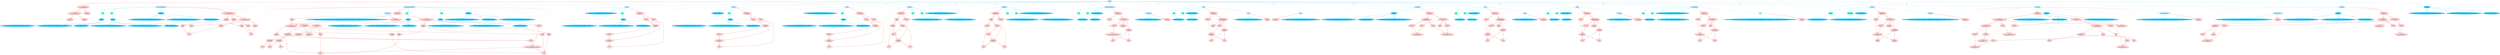 digraph g{node_18190 [shape="ellipse", style="filled", color="#ffd1d1", fontname="Times", label="Custom
a" ]
node_18195 [shape="ellipse", style="filled", color="#ffd1d1", fontname="Times", label="Custom
$.mouse" ]
node_18199 [shape="ellipse", style="filled", color="#ffd1d1", fontname="Times", label="Custom
b" ]
node_18204 [shape="ellipse", style="filled", color="#ffd1d1", fontname="Times", label="Custom
$.mouse" ]
node_18208 [shape="ellipse", style="filled", color="#ffd1d1", fontname="Times", label="Custom
both$and$" ]
node_18213 [shape="ellipse", style="filled", color="#ffd1d1", fontname="Times", label="Custom
$.layout" ]
node_18217 [shape="ellipse", style="filled", color="#ffd1d1", fontname="Times", label="Custom
$.layout" ]
node_18221 [shape="ellipse", style="filled", color="#ffd1d1", fontname="Times", label="Custom
both2$and$" ]
node_18226 [shape="ellipse", style="filled", color="#ffd1d1", fontname="Times", label="Custom
$.graphics" ]
node_18230 [shape="ellipse", style="filled", color="#ffd1d1", fontname="Times", label="Custom
$.graphics" ]
node_18234 [shape="ellipse", style="filled", color="#ffd1d1", fontname="Times", label="Custom
graphicscontaining$and$" ]
node_18239 [shape="ellipse", style="filled", color="#ffd1d1", fontname="Times", label="Composition
{mouse:$layout:$graphics:$}" ]
node_18245 [shape="ellipse", style="filled", color="#ffd1d1", fontname="Times", label="Function
functioncolumnElement" ]
node_18248 [shape="ellipse", style="filled", color="#ffd1d1", fontname="Times", label="Custom
a" ]
node_18256 [shape="ellipse", style="filled", color="#ffd1d1", fontname="Times", label="Custom
$.mouse" ]
node_18260 [shape="ellipse", style="filled", color="#ffd1d1", fontname="Times", label="Custom
b" ]
node_18268 [shape="ellipse", style="filled", color="#ffd1d1", fontname="Times", label="Custom
$.mouse" ]
node_18272 [shape="ellipse", style="filled", color="#ffd1d1", fontname="Times", label="Custom
both$and$" ]
node_18277 [shape="ellipse", style="filled", color="#ffd1d1", fontname="Times", label="Custom
thelayoutofsplitcolumncontaining$and$" ]
node_18284 [shape="ellipse", style="filled", color="#ffd1d1", fontname="Times", label="CoReference
$?" ]
node_18288 [shape="ellipse", style="filled", color="#ffd1d1", fontname="Times", label="Custom
$.graphics" ]
node_18292 [shape="ellipse", style="filled", color="#ffd1d1", fontname="Times", label="Custom
$.graphics" ]
node_18296 [shape="ellipse", style="filled", color="#ffd1d1", fontname="Times", label="Custom
graphicscontaining$and$" ]
node_18301 [shape="ellipse", style="filled", color="#ffd1d1", fontname="Times", label="Composition
{mouse:$layout:$graphics:$}" ]
node_18307 [shape="ellipse", style="filled", color="#ffd1d1", fontname="Times", label="Custom
columnElement" ]
node_18311 [shape="ellipse", style="filled", color="#ffd1d1", fontname="Times", label="Number
0" ]
node_18314 [shape="ellipse", style="filled", color="#ffd1d1", fontname="Times", label="Number
0.5" ]
node_18318 [shape="ellipse", style="filled", color="#ffd1d1", fontname="Times", label="Composition
{start:$end:$}" ]
node_18323 [shape="ellipse", style="filled", color="#ffd1d1", fontname="Times", label="Reference
$!" ]
node_18328 [shape="ellipse", style="filled", color="#ffd1d1", fontname="Times", label="Composition
{interval:$rect:$}" ]
node_18333 [shape="ellipse", style="filled", color="#ffd1d1", fontname="Times", label="Custom
$.layout" ]
node_18337 [shape="ellipse", style="filled", color="#ffd1d1", fontname="Times", label="FunctionApplication
$$=$" ]
node_18343 [shape="ellipse", style="filled", color="#ffd1d1", fontname="Times", label="Number
1" ]
node_18346 [shape="ellipse", style="filled", color="#ffd1d1", fontname="Times", label="Composition
{start:$end:$}" ]
node_18351 [shape="ellipse", style="filled", color="#ffd1d1", fontname="Times", label="Composition
{interval:$rect:$}" ]
node_18356 [shape="ellipse", style="filled", color="#ffd1d1", fontname="Times", label="Custom
$.layout" ]
node_18360 [shape="ellipse", style="filled", color="#ffd1d1", fontname="Times", label="FunctionApplication
$$=$" ]
node_18366 [shape="ellipse", style="filled", color="#ffd1d1", fontname="Times", label="Custom
all$$" ]
node_18371 [shape="ellipse", style="filled", color="#ffd1d1", fontname="Times", label="Behaviour
$withbehaviour$" ]
node_18376 [shape="ellipse", style="filled", color="#ffd1d1", fontname="Times", label="Custom
x" ]
node_18381 [shape="ellipse", style="filled", color="#ffd1d1", fontname="Times", label="Custom
resultof$.mouse" ]
node_18386 [shape="ellipse", style="filled", color="#ffd1d1", fontname="Times", label="Reference
$!" ]
node_18390 [shape="ellipse", style="filled", color="#ffd1d1", fontname="Times", label="CoReference
$?" ]
node_18394 [shape="ellipse", style="filled", color="#ffd1d1", fontname="Times", label="Composition
{mouse:$}" ]
node_18398 [shape="ellipse", style="filled", color="#ffd1d1", fontname="Times", label="Affectation
$=$" ]
node_18403 [shape="ellipse", style="filled", color="#ffd1d1", fontname="Times", label="Behaviour
$withbehaviour$" ]
node_18408 [shape="ellipse", style="filled", color="#ffd1d1", fontname="Times", label="Custom
x" ]
node_18413 [shape="ellipse", style="filled", color="#ffd1d1", fontname="Times", label="Custom
resultof$.graphics" ]
node_18418 [shape="ellipse", style="filled", color="#ffd1d1", fontname="Times", label="Reference
$!" ]
node_18422 [shape="ellipse", style="filled", color="#ffd1d1", fontname="Times", label="CoReference
$?" ]
node_18426 [shape="ellipse", style="filled", color="#ffd1d1", fontname="Times", label="Composition
{graphics:$}" ]
node_18430 [shape="ellipse", style="filled", color="#ffd1d1", fontname="Times", label="Affectation
$=$" ]
node_18435 [shape="ellipse", style="filled", color="#ffd1d1", fontname="Times", label="Behaviour
$withbehaviour$" ]
node_18440 [shape="ellipse", style="filled", color="#ffd1d1", fontname="Times", label="Custom
x" ]
node_18445 [shape="ellipse", style="filled", color="#ffd1d1", fontname="Times", label="Custom
resultof$.layout" ]
node_18450 [shape="ellipse", style="filled", color="#ffd1d1", fontname="Times", label="Reference
$!" ]
node_18454 [shape="ellipse", style="filled", color="#ffd1d1", fontname="Times", label="CoReference
$?" ]
node_18458 [shape="ellipse", style="filled", color="#ffd1d1", fontname="Times", label="Composition
{layout:$}" ]
node_18462 [shape="ellipse", style="filled", color="#ffd1d1", fontname="Times", label="Affectation
$=$" ]
node_18467 [shape="ellipse", style="filled", color="#ffd1d1", fontname="Times", label="Behaviour
$withbehaviour$" ]
node_18472 [shape="ellipse", style="filled", color="#ffd1d1", fontname="Times", label="Custom
a" ]
node_18478 [shape="ellipse", style="filled", color="#ffd1d1", fontname="Times", label="Custom
b" ]
node_18484 [shape="ellipse", style="filled", color="#ffd1d1", fontname="Times", label="Identifier
#both$and$" ]
node_18491 [shape="ellipse", style="filled", color="#ffd1d1", fontname="Times", label="CoReference
$?" ]
node_18495 [shape="ellipse", style="filled", color="#ffd1d1", fontname="Times", label="Reference
$!" ]
node_18500 [shape="ellipse", style="filled", color="#ffd1d1", fontname="Times", label="Affectation
$=$" ]
node_18505 [shape="ellipse", style="filled", color="#ffd1d1", fontname="Times", label="Affectation
$=$" ]
node_18510 [shape="ellipse", style="filled", color="#ffd1d1", fontname="Times", label="Custom
all$$" ]
node_18515 [shape="ellipse", style="filled", color="#ffd1d1", fontname="Times", label="Behaviour
$withbehaviour$" ]
node_18520 [shape="ellipse", style="filled", color="#ffd1d1", fontname="Times", label="Custom
a" ]
node_18526 [shape="ellipse", style="filled", color="#ffd1d1", fontname="Times", label="Custom
b" ]
node_18532 [shape="ellipse", style="filled", color="#ffd1d1", fontname="Times", label="Identifier
#both2$and$" ]
node_18539 [shape="ellipse", style="filled", color="#ffd1d1", fontname="Times", label="CoReference
$?" ]
node_18543 [shape="ellipse", style="filled", color="#ffd1d1", fontname="Times", label="Reference
$!" ]
node_18548 [shape="ellipse", style="filled", color="#ffd1d1", fontname="Times", label="Affectation
$=$" ]
node_18553 [shape="ellipse", style="filled", color="#ffd1d1", fontname="Times", label="Affectation
$=$" ]
node_18558 [shape="ellipse", style="filled", color="#ffd1d1", fontname="Times", label="Custom
all$$" ]
node_18563 [shape="ellipse", style="filled", color="#ffd1d1", fontname="Times", label="Behaviour
$withbehaviour$" ]
node_18568 [shape="ellipse", style="filled", color="#ffd1d1", fontname="Times", label="Function
functiongroup" ]
node_18571 [shape="ellipse", style="filled", color="#ffd1d1", fontname="Times", label="Custom
a" ]
node_18576 [shape="ellipse", style="filled", color="#ffd1d1", fontname="Times", label="Custom
b" ]
node_18581 [shape="ellipse", style="filled", color="#ffd1d1", fontname="Times", label="Custom
resultofgraphicscontaining$and$" ]
node_18587 [shape="ellipse", style="filled", color="#ffd1d1", fontname="Times", label="Reference
$!" ]
node_18591 [shape="ellipse", style="filled", color="#ffd1d1", fontname="Times", label="Custom
groupgraphics" ]
node_18594 [shape="ellipse", style="filled", color="#ffd1d1", fontname="Times", label="Composition
{a:$,b:$}" ]
node_18599 [shape="ellipse", style="filled", color="#ffd1d1", fontname="Times", label="CoReference
$?" ]
node_18603 [shape="ellipse", style="filled", color="#ffd1d1", fontname="Times", label="FunctionApplication
$$=$" ]
node_18609 [shape="ellipse", style="filled", color="#ffd1d1", fontname="Times", label="Behaviour
$withbehaviour$" ]
node_18614 [shape="ellipse", style="filled", color="#ffd1d1", fontname="Times", label="Function
functionall" ]
node_18617 [shape="ellipse", style="filled", color="#ffd1d1", fontname="Times", label="Custom
a" ]
node_18622 [shape="ellipse", style="filled", color="#ffd1d1", fontname="Times", label="Custom
b" ]
node_18627 [shape="ellipse", style="filled", color="#ffd1d1", fontname="Times", label="Identifier
variableall$$" ]
node_18633 [shape="ellipse", style="filled", color="#ffd1d1", fontname="Times", label="CoReference
$?" ]
node_18637 [shape="ellipse", style="filled", color="#ffd1d1", fontname="Times", label="Custom
funcall" ]
node_18640 [shape="ellipse", style="filled", color="#ffd1d1", fontname="Times", label="Reference
$!" ]
node_18644 [shape="ellipse", style="filled", color="#ffd1d1", fontname="Times", label="Composition
{a:$b:$}" ]
node_18649 [shape="ellipse", style="filled", color="#ffd1d1", fontname="Times", label="FunctionApplication
apply$to$andget$" ]
node_18655 [shape="ellipse", style="filled", color="#ffd1d1", fontname="Times", label="Behaviour
$withbehaviour$" ]
node_18660 [shape="ellipse", style="filled", color="#ffd1d1", fontname="Times", label="Function
functioncursor" ]
node_18663 [shape="ellipse", style="filled", color="#ffd1d1", fontname="Times", label="Custom
themouseforcursorwidget" ]
node_18667 [shape="ellipse", style="filled", color="#ffd1d1", fontname="Times", label="CoReference
$?" ]
node_18671 [shape="ellipse", style="filled", color="#ffd1d1", fontname="Times", label="Custom
thegraphicsforcursorwidget" ]
node_18675 [shape="ellipse", style="filled", color="#ffd1d1", fontname="Times", label="Reference
$!" ]
node_18679 [shape="ellipse", style="filled", color="#ffd1d1", fontname="Times", label="Composition
{mouse:$graphics:$}" ]
node_18684 [shape="ellipse", style="filled", color="#ffd1d1", fontname="Times", label="Custom
cursor" ]
node_18687 [shape="ellipse", style="filled", color="#ffd1d1", fontname="Times", label="Reference
$!" ]
node_18691 [shape="ellipse", style="filled", color="#ffd1d1", fontname="Times", label="CoReference
$?" ]
node_18695 [shape="ellipse", style="filled", color="#ffd1d1", fontname="Times", label="FunctionApplication
$$=$" ]
node_18701 [shape="ellipse", style="filled", color="#ffd1d1", fontname="Times", label="Behaviour
$withbehaviour$" ]
node_18706 [shape="ellipse", style="filled", color="#ffd1d1", fontname="Times", label="Function
functionisEqual" ]
node_18709 [shape="ellipse", style="filled", color="#ffd1d1", fontname="Times", label="Custom
a" ]
node_18714 [shape="ellipse", style="filled", color="#ffd1d1", fontname="Times", label="Custom
b" ]
node_18719 [shape="ellipse", style="filled", color="#ffd1d1", fontname="Times", label="Custom
resultof$==$" ]
node_18725 [shape="ellipse", style="filled", color="#ffd1d1", fontname="Times", label="Reference
$!" ]
node_18729 [shape="ellipse", style="filled", color="#ffd1d1", fontname="Times", label="Custom
isequal" ]
node_18732 [shape="ellipse", style="filled", color="#ffd1d1", fontname="Times", label="Composition
{a:$,b:$}" ]
node_18737 [shape="ellipse", style="filled", color="#ffd1d1", fontname="Times", label="CoReference
$?" ]
node_18741 [shape="ellipse", style="filled", color="#ffd1d1", fontname="Times", label="FunctionApplication
apply$to$andget$" ]
node_18747 [shape="ellipse", style="filled", color="#ffd1d1", fontname="Times", label="Behaviour
$withbehaviour$" ]
node_18752 [shape="ellipse", style="filled", color="#ffd1d1", fontname="Times", label="Function
functionboolAnd" ]
node_18755 [shape="ellipse", style="filled", color="#ffd1d1", fontname="Times", label="Custom
a" ]
node_18760 [shape="ellipse", style="filled", color="#ffd1d1", fontname="Times", label="Custom
b" ]
node_18765 [shape="ellipse", style="filled", color="#ffd1d1", fontname="Times", label="Custom
resultof$and$" ]
node_18771 [shape="ellipse", style="filled", color="#ffd1d1", fontname="Times", label="Reference
$!" ]
node_18775 [shape="ellipse", style="filled", color="#ffd1d1", fontname="Times", label="Custom
booleanand" ]
node_18778 [shape="ellipse", style="filled", color="#ffd1d1", fontname="Times", label="Composition
{a:$,b:$}" ]
node_18783 [shape="ellipse", style="filled", color="#ffd1d1", fontname="Times", label="CoReference
$?" ]
node_18787 [shape="ellipse", style="filled", color="#ffd1d1", fontname="Times", label="FunctionApplication
apply$to$andget$" ]
node_18793 [shape="ellipse", style="filled", color="#ffd1d1", fontname="Times", label="Behaviour
$withbehaviour$" ]
node_18798 [shape="ellipse", style="filled", color="#ffd1d1", fontname="Times", label="Function
functioninset" ]
node_18801 [shape="ellipse", style="filled", color="#ffd1d1", fontname="Times", label="Custom
a" ]
node_18806 [shape="ellipse", style="filled", color="#ffd1d1", fontname="Times", label="Custom
m" ]
node_18811 [shape="ellipse", style="filled", color="#ffd1d1", fontname="Times", label="Custom
$withaddedmargin$" ]
node_18817 [shape="ellipse", style="filled", color="#ffd1d1", fontname="Times", label="Reference
$!" ]
node_18821 [shape="ellipse", style="filled", color="#ffd1d1", fontname="Times", label="Custom
inset" ]
node_18824 [shape="ellipse", style="filled", color="#ffd1d1", fontname="Times", label="Composition
{rect:$margin:$}" ]
node_18829 [shape="ellipse", style="filled", color="#ffd1d1", fontname="Times", label="CoReference
$?" ]
node_18833 [shape="ellipse", style="filled", color="#ffd1d1", fontname="Times", label="FunctionApplication
$$=$" ]
node_18839 [shape="ellipse", style="filled", color="#ffd1d1", fontname="Times", label="Behaviour
$withbehaviour$" ]
node_18844 [shape="ellipse", style="filled", color="#ffd1d1", fontname="Times", label="Function
functionisInside" ]
node_18847 [shape="ellipse", style="filled", color="#ffd1d1", fontname="Times", label="Custom
thePoint" ]
node_18852 [shape="ellipse", style="filled", color="#ffd1d1", fontname="Times", label="Custom
theRectangle" ]
node_18857 [shape="ellipse", style="filled", color="#ffd1d1", fontname="Times", label="Custom
theresultof$isinside$" ]
node_18863 [shape="ellipse", style="filled", color="#ffd1d1", fontname="Times", label="Reference
$!" ]
node_18867 [shape="ellipse", style="filled", color="#ffd1d1", fontname="Times", label="Custom
funcisinside" ]
node_18870 [shape="ellipse", style="filled", color="#ffd1d1", fontname="Times", label="Composition
{point:$,rect:$}" ]
node_18875 [shape="ellipse", style="filled", color="#ffd1d1", fontname="Times", label="CoReference
$?" ]
node_18879 [shape="ellipse", style="filled", color="#ffd1d1", fontname="Times", label="FunctionApplication
$$=$" ]
node_18885 [shape="ellipse", style="filled", color="#ffd1d1", fontname="Times", label="Behaviour
$withbehaviour$" ]
node_18890 [shape="ellipse", style="filled", color="#ffd1d1", fontname="Times", label="Function
functionbutton" ]
node_18893 [shape="ellipse", style="filled", color="#ffd1d1", fontname="Times", label="Custom
thebuttonsofthemouse" ]
node_18897 [shape="ellipse", style="filled", color="#ffd1d1", fontname="Times", label="CoReference
$?" ]
node_18901 [shape="ellipse", style="filled", color="#ffd1d1", fontname="Times", label="Custom
thepositionofthemouse" ]
node_18904 [shape="ellipse", style="filled", color="#ffd1d1", fontname="Times", label="CoReference
$?" ]
node_18908 [shape="ellipse", style="filled", color="#ffd1d1", fontname="Times", label="Composition
{buttons:$,position:$}" ]
node_18913 [shape="ellipse", style="filled", color="#ffd1d1", fontname="Times", label="Custom
thelayoutforbuttonwidget" ]
node_18917 [shape="ellipse", style="filled", color="#ffd1d1", fontname="Times", label="CoReference
$?" ]
node_18921 [shape="ellipse", style="filled", color="#ffd1d1", fontname="Times", label="Custom
thegraphicsforbuttonwidget" ]
node_18925 [shape="ellipse", style="filled", color="#ffd1d1", fontname="Times", label="Reference
$!" ]
node_18929 [shape="ellipse", style="filled", color="#ffd1d1", fontname="Times", label="Composition
{mouse:$layout:$graphics:$}" ]
node_18935 [shape="ellipse", style="filled", color="#ffd1d1", fontname="Times", label="Custom
buttongraphicsfunction" ]
node_18938 [shape="ellipse", style="filled", color="#ffd1d1", fontname="Times", label="Number
20" ]
node_18941 [shape="ellipse", style="filled", color="#ffd1d1", fontname="Times", label="Reference
$!" ]
node_18945 [shape="ellipse", style="filled", color="#ffd1d1", fontname="Times", label="Custom
addmarginof$to$" ]
node_18950 [shape="ellipse", style="filled", color="#ffd1d1", fontname="Times", label="Text
OK" ]
node_18953 [shape="ellipse", style="filled", color="#ffd1d1", fontname="Times", label="Reference
$!" ]
node_18957 [shape="ellipse", style="filled", color="#ffd1d1", fontname="Times", label="Number
1" ]
node_18960 [shape="ellipse", style="filled", color="#ffd1d1", fontname="Times", label="Custom
$==$" ]
node_18965 [shape="ellipse", style="filled", color="#ffd1d1", fontname="Times", label="Composition
{layout:$text:$pushed:$}" ]
node_18971 [shape="ellipse", style="filled", color="#ffd1d1", fontname="Times", label="CoReference
$?" ]
node_18975 [shape="ellipse", style="filled", color="#ffd1d1", fontname="Times", label="FunctionApplication
$$=$" ]
node_18981 [shape="ellipse", style="filled", color="#ffd1d1", fontname="Times", label="Behaviour
$withbehaviour$" ]
node_18986 [shape="ellipse", style="filled", color="#ffd1d1", fontname="Times", label="Function
functionlabel" ]
node_18989 [shape="ellipse", style="filled", color="#ffd1d1", fontname="Times", label="Custom
thelayoutforlabelwidget" ]
node_18993 [shape="ellipse", style="filled", color="#ffd1d1", fontname="Times", label="CoReference
$?" ]
node_18997 [shape="ellipse", style="filled", color="#ffd1d1", fontname="Times", label="Custom
thegraphicsforlabelwidget" ]
node_19001 [shape="ellipse", style="filled", color="#ffd1d1", fontname="Times", label="Reference
$!" ]
node_19005 [shape="ellipse", style="filled", color="#ffd1d1", fontname="Times", label="Composition
{layout:$graphics:$}" ]
node_19010 [shape="ellipse", style="filled", color="#ffd1d1", fontname="Times", label="Custom
labelgraphicsfunction" ]
node_19013 [shape="ellipse", style="filled", color="#ffd1d1", fontname="Times", label="Reference
$!" ]
node_19017 [shape="ellipse", style="filled", color="#ffd1d1", fontname="Times", label="Text
Labeltext" ]
node_19020 [shape="ellipse", style="filled", color="#ffd1d1", fontname="Times", label="Composition
{layout:$text:$}" ]
node_19025 [shape="ellipse", style="filled", color="#ffd1d1", fontname="Times", label="CoReference
$?" ]
node_19029 [shape="ellipse", style="filled", color="#ffd1d1", fontname="Times", label="FunctionApplication
$$=$" ]
node_19035 [shape="ellipse", style="filled", color="#ffd1d1", fontname="Times", label="Behaviour
$withbehaviour$" ]
node_19040 [shape="ellipse", style="filled", color="#ffd1d1", fontname="Times", label="Custom
buttonwidget" ]
node_19043 [shape="ellipse", style="filled", color="#ffd1d1", fontname="Times", label="Custom
labelwidget" ]
node_19046 [shape="ellipse", style="filled", color="#ffd1d1", fontname="Times", label="Custom
splitcolumncontaining$and$" ]
node_19051 [shape="ellipse", style="filled", color="#ffd1d1", fontname="Times", label="Custom
cursorwidget" ]
node_19054 [shape="ellipse", style="filled", color="#ffd1d1", fontname="Times", label="Custom
twolayerscontaining$and$" ]
node_17005 [shape="ellipse", style="filled", color="#afe7ff", fontname="Times", label="simpleUI" ]
node_17006 [shape="ellipse", style="filled", color="#afe7ff", fontname="Times", label="twolayerscontaining$and$" ]
node_17095 [shape="ellipse", style="filled", color="#afe7ff", fontname="Times", label="splitcolumncontaining$and$" ]
node_17096 [shape="ellipse", style="filled", color="#afe7ff", fontname="Times", label="columnElement" ]
node_17267 [shape="ellipse", style="filled", color="#afe7ff", fontname="Times", label="$.mouse" ]
node_17315 [shape="ellipse", style="filled", color="#afe7ff", fontname="Times", label="$.graphics" ]
node_17363 [shape="ellipse", style="filled", color="#afe7ff", fontname="Times", label="$.layout" ]
node_17411 [shape="ellipse", style="filled", color="#afe7ff", fontname="Times", label="both$and$" ]
node_17479 [shape="ellipse", style="filled", color="#afe7ff", fontname="Times", label="both2$and$" ]
node_17547 [shape="ellipse", style="filled", color="#afe7ff", fontname="Times", label="graphicscontaining$and$" ]
node_17548 [shape="ellipse", style="filled", color="#afe7ff", fontname="Times", label="groupgraphics" ]
node_17611 [shape="ellipse", style="filled", color="#afe7ff", fontname="Times", label="all$$" ]
node_17612 [shape="ellipse", style="filled", color="#afe7ff", fontname="Times", label="funcall" ]
node_17675 [shape="ellipse", style="filled", color="#afe7ff", fontname="Times", label="cursorwidget" ]
node_17676 [shape="ellipse", style="filled", color="#afe7ff", fontname="Times", label="cursor" ]
node_17732 [shape="ellipse", style="filled", color="#afe7ff", fontname="Times", label="$==$" ]
node_17733 [shape="ellipse", style="filled", color="#afe7ff", fontname="Times", label="isequal" ]
node_17796 [shape="ellipse", style="filled", color="#afe7ff", fontname="Times", label="$and$" ]
node_17797 [shape="ellipse", style="filled", color="#afe7ff", fontname="Times", label="booleanand" ]
node_17860 [shape="ellipse", style="filled", color="#afe7ff", fontname="Times", label="addmarginof$to$" ]
node_17861 [shape="ellipse", style="filled", color="#afe7ff", fontname="Times", label="inset" ]
node_17924 [shape="ellipse", style="filled", color="#afe7ff", fontname="Times", label="$isinside$" ]
node_17925 [shape="ellipse", style="filled", color="#afe7ff", fontname="Times", label="funcisinside" ]
node_17988 [shape="ellipse", style="filled", color="#afe7ff", fontname="Times", label="buttonwidget" ]
node_17989 [shape="ellipse", style="filled", color="#afe7ff", fontname="Times", label="buttongraphicsfunction" ]
node_18084 [shape="ellipse", style="filled", color="#afe7ff", fontname="Times", label="labelwidget" ]
node_18085 [shape="ellipse", style="filled", color="#afe7ff", fontname="Times", label="labelgraphicsfunction" ]
node_17007 [shape="ellipse", style="filled", color="#2fffc7", fontname="Times", label="a" ]
node_17020 [shape="ellipse", style="filled", color="#2fffc7", fontname="Times", label="b" ]
node_17104 [shape="ellipse", style="filled", color="#2fffc7", fontname="Times", label="a" ]
node_17117 [shape="ellipse", style="filled", color="#2fffc7", fontname="Times", label="b" ]
node_17268 [shape="ellipse", style="filled", color="#2fffc7", fontname="Times", label="x" ]
node_17316 [shape="ellipse", style="filled", color="#2fffc7", fontname="Times", label="x" ]
node_17364 [shape="ellipse", style="filled", color="#2fffc7", fontname="Times", label="x" ]
node_17412 [shape="ellipse", style="filled", color="#2fffc7", fontname="Times", label="a" ]
node_17416 [shape="ellipse", style="filled", color="#2fffc7", fontname="Times", label="b" ]
node_17480 [shape="ellipse", style="filled", color="#2fffc7", fontname="Times", label="a" ]
node_17484 [shape="ellipse", style="filled", color="#2fffc7", fontname="Times", label="b" ]
node_17556 [shape="ellipse", style="filled", color="#2fffc7", fontname="Times", label="a" ]
node_17560 [shape="ellipse", style="filled", color="#2fffc7", fontname="Times", label="b" ]
node_17620 [shape="ellipse", style="filled", color="#2fffc7", fontname="Times", label="a" ]
node_17624 [shape="ellipse", style="filled", color="#2fffc7", fontname="Times", label="b" ]
node_17741 [shape="ellipse", style="filled", color="#2fffc7", fontname="Times", label="a" ]
node_17745 [shape="ellipse", style="filled", color="#2fffc7", fontname="Times", label="b" ]
node_17805 [shape="ellipse", style="filled", color="#2fffc7", fontname="Times", label="a" ]
node_17809 [shape="ellipse", style="filled", color="#2fffc7", fontname="Times", label="b" ]
node_17869 [shape="ellipse", style="filled", color="#2fffc7", fontname="Times", label="m" ]
node_17873 [shape="ellipse", style="filled", color="#2fffc7", fontname="Times", label="a" ]
node_17933 [shape="ellipse", style="filled", color="#2fffc7", fontname="Times", label="thePoint" ]
node_17937 [shape="ellipse", style="filled", color="#2fffc7", fontname="Times", label="theRectangle" ]
node_17008 [shape="ellipse", style="filled", color="#2fcdff", fontname="Times", label="theArgs.a" ]
node_17009 [shape="ellipse", style="filled", color="#2fcdff", fontname="Times", label="theArgs.a.mouse : {buttons: Number, position: {x: Number, y: Number}} out" ]
node_17011 [shape="ellipse", style="filled", color="#2fcdff", fontname="Times", label="theArgs.a.layout : {x: Number, y: Number, width: Number, height: Number} out" ]
node_17013 [shape="ellipse", style="filled", color="#2fcdff", fontname="Times", label="theArgs.a.graphics : Graphics in" ]
node_17021 [shape="ellipse", style="filled", color="#2fcdff", fontname="Times", label="theArgs.b" ]
node_17022 [shape="ellipse", style="filled", color="#2fcdff", fontname="Times", label="theArgs.b.mouse : {buttons: Number, position: {x: Number, y: Number}} out" ]
node_17024 [shape="ellipse", style="filled", color="#2fcdff", fontname="Times", label="theArgs.b.layout : {x: Number, y: Number, width: Number, height: Number} out" ]
node_17026 [shape="ellipse", style="filled", color="#2fcdff", fontname="Times", label="theArgs.b.graphics : Graphics in" ]
node_17035 [shape="ellipse", style="filled", color="#2fcdff", fontname="Times", label="theInterface" ]
node_17036 [shape="ellipse", style="filled", color="#2fcdff", fontname="Times", label="theInterface.mouse : {buttons: Number, position: {x: Number, y: Number}} in" ]
node_17038 [shape="ellipse", style="filled", color="#2fcdff", fontname="Times", label="theInterface.layout : {x: Number, y: Number, width: Number, height: Number} in" ]
node_17040 [shape="ellipse", style="filled", color="#2fcdff", fontname="Times", label="theInterface.graphics : Graphics out" ]
node_17097 [shape="ellipse", style="filled", color="#2fcdff", fontname="Times", label="theInterface : {{interval: {start: Number, end: Number}, rect: {x: Number, y: Number, width: Number, height: Number}} -> {x: Number, y: Number, width: Number, height: Number}} out" ]
node_17105 [shape="ellipse", style="filled", color="#2fcdff", fontname="Times", label="theArgs.a" ]
node_17106 [shape="ellipse", style="filled", color="#2fcdff", fontname="Times", label="theArgs.a.mouse : {buttons: Number, position: {x: Number, y: Number}} out" ]
node_17108 [shape="ellipse", style="filled", color="#2fcdff", fontname="Times", label="theArgs.a.layout : {x: Number, y: Number, width: Number, height: Number} out" ]
node_17110 [shape="ellipse", style="filled", color="#2fcdff", fontname="Times", label="theArgs.a.graphics : Graphics in" ]
node_17118 [shape="ellipse", style="filled", color="#2fcdff", fontname="Times", label="theArgs.b" ]
node_17119 [shape="ellipse", style="filled", color="#2fcdff", fontname="Times", label="theArgs.b.mouse : {buttons: Number, position: {x: Number, y: Number}} out" ]
node_17121 [shape="ellipse", style="filled", color="#2fcdff", fontname="Times", label="theArgs.b.layout : {x: Number, y: Number, width: Number, height: Number} out" ]
node_17123 [shape="ellipse", style="filled", color="#2fcdff", fontname="Times", label="theArgs.b.graphics : Graphics in" ]
node_17132 [shape="ellipse", style="filled", color="#2fcdff", fontname="Times", label="theInterface" ]
node_17133 [shape="ellipse", style="filled", color="#2fcdff", fontname="Times", label="theInterface.mouse : {buttons: Number, position: {x: Number, y: Number}} in" ]
node_17135 [shape="ellipse", style="filled", color="#2fcdff", fontname="Times", label="theInterface.layout : {x: Number, y: Number, width: Number, height: Number} in" ]
node_17137 [shape="ellipse", style="filled", color="#2fcdff", fontname="Times", label="theInterface.graphics : Graphics out" ]
node_17269 [shape="ellipse", style="filled", color="#2fcdff", fontname="Times", label="theArgs.x" ]
node_17270 [shape="ellipse", style="filled", color="#2fcdff", fontname="Times", label="theArgs.x.mouse : {buttons: Number, position: {x: Number, y: Number}} out" ]
node_17272 [shape="ellipse", style="filled", color="#2fcdff", fontname="Times", label="theArgs.x.layout : {x: Number, y: Number, width: Number, height: Number} out" ]
node_17274 [shape="ellipse", style="filled", color="#2fcdff", fontname="Times", label="theArgs.x.graphics : Graphics in" ]
node_17282 [shape="ellipse", style="filled", color="#2fcdff", fontname="Times", label="theInterface : {buttons: Number, position: {x: Number, y: Number}} in" ]
node_17317 [shape="ellipse", style="filled", color="#2fcdff", fontname="Times", label="theArgs.x" ]
node_17318 [shape="ellipse", style="filled", color="#2fcdff", fontname="Times", label="theArgs.x.mouse : {buttons: Number, position: {x: Number, y: Number}} out" ]
node_17320 [shape="ellipse", style="filled", color="#2fcdff", fontname="Times", label="theArgs.x.layout : {x: Number, y: Number, width: Number, height: Number} out" ]
node_17322 [shape="ellipse", style="filled", color="#2fcdff", fontname="Times", label="theArgs.x.graphics : Graphics in" ]
node_17330 [shape="ellipse", style="filled", color="#2fcdff", fontname="Times", label="theInterface : Graphics out" ]
node_17365 [shape="ellipse", style="filled", color="#2fcdff", fontname="Times", label="theArgs.x" ]
node_17366 [shape="ellipse", style="filled", color="#2fcdff", fontname="Times", label="theArgs.x.mouse : {buttons: Number, position: {x: Number, y: Number}} out" ]
node_17368 [shape="ellipse", style="filled", color="#2fcdff", fontname="Times", label="theArgs.x.layout : {x: Number, y: Number, width: Number, height: Number} out" ]
node_17370 [shape="ellipse", style="filled", color="#2fcdff", fontname="Times", label="theArgs.x.graphics : Graphics in" ]
node_17378 [shape="ellipse", style="filled", color="#2fcdff", fontname="Times", label="theInterface : {x: Number, y: Number, width: Number, height: Number} in" ]
node_17413 [shape="ellipse", style="filled", color="#2fcdff", fontname="Times", label="theArgs.a : {buttons: Number, position: {x: Number, y: Number}} out" ]
node_17417 [shape="ellipse", style="filled", color="#2fcdff", fontname="Times", label="theArgs.b : {buttons: Number, position: {x: Number, y: Number}} out" ]
node_17422 [shape="ellipse", style="filled", color="#2fcdff", fontname="Times", label="theInterface : {buttons: Number, position: {x: Number, y: Number}} in" ]
node_17481 [shape="ellipse", style="filled", color="#2fcdff", fontname="Times", label="theArgs.a : {x: Number, y: Number, width: Number, height: Number} out" ]
node_17485 [shape="ellipse", style="filled", color="#2fcdff", fontname="Times", label="theArgs.b : {x: Number, y: Number, width: Number, height: Number} out" ]
node_17490 [shape="ellipse", style="filled", color="#2fcdff", fontname="Times", label="theInterface : {x: Number, y: Number, width: Number, height: Number} in" ]
node_17549 [shape="ellipse", style="filled", color="#2fcdff", fontname="Times", label="theInterface : {{a: Graphics, b: Graphics} -> Graphics} out" ]
node_17557 [shape="ellipse", style="filled", color="#2fcdff", fontname="Times", label="theArgs.a : Graphics in" ]
node_17561 [shape="ellipse", style="filled", color="#2fcdff", fontname="Times", label="theArgs.b : Graphics in" ]
node_17566 [shape="ellipse", style="filled", color="#2fcdff", fontname="Times", label="theInterface : Graphics out" ]
node_17613 [shape="ellipse", style="filled", color="#2fcdff", fontname="Times", label="theInterface : {Activation -> {a: Activation, b: Activation}} out" ]
node_17621 [shape="ellipse", style="filled", color="#2fcdff", fontname="Times", label="theArgs.a : Activation out" ]
node_17625 [shape="ellipse", style="filled", color="#2fcdff", fontname="Times", label="theArgs.b : Activation out" ]
node_17630 [shape="ellipse", style="filled", color="#2fcdff", fontname="Times", label="theInterface : Activation in" ]
node_17677 [shape="ellipse", style="filled", color="#2fcdff", fontname="Times", label="theInterface : {{buttons: Number, position: {x: Number, y: Number}} -> Graphics} out" ]
node_17684 [shape="ellipse", style="filled", color="#2fcdff", fontname="Times", label="theInterface" ]
node_17685 [shape="ellipse", style="filled", color="#2fcdff", fontname="Times", label="theInterface.mouse : {buttons: Number, position: {x: Number, y: Number}} in" ]
node_17687 [shape="ellipse", style="filled", color="#2fcdff", fontname="Times", label="theInterface.layout : {x: Number, y: Number, width: Number, height: Number} in" ]
node_17689 [shape="ellipse", style="filled", color="#2fcdff", fontname="Times", label="theInterface.graphics : Graphics out" ]
node_17734 [shape="ellipse", style="filled", color="#2fcdff", fontname="Times", label="theInterface : {{a: Number, b: Number} -> Boolean} out" ]
node_17742 [shape="ellipse", style="filled", color="#2fcdff", fontname="Times", label="theArgs.a : Number in" ]
node_17746 [shape="ellipse", style="filled", color="#2fcdff", fontname="Times", label="theArgs.b : Number in" ]
node_17751 [shape="ellipse", style="filled", color="#2fcdff", fontname="Times", label="theInterface : Boolean out" ]
node_17798 [shape="ellipse", style="filled", color="#2fcdff", fontname="Times", label="theInterface : {{a: Boolean, b: Boolean} -> Boolean} out" ]
node_17806 [shape="ellipse", style="filled", color="#2fcdff", fontname="Times", label="theArgs.a : Boolean in" ]
node_17810 [shape="ellipse", style="filled", color="#2fcdff", fontname="Times", label="theArgs.b : Boolean in" ]
node_17815 [shape="ellipse", style="filled", color="#2fcdff", fontname="Times", label="theInterface : Boolean out" ]
node_17862 [shape="ellipse", style="filled", color="#2fcdff", fontname="Times", label="theInterface : {{rect: {x: Number, y: Number, width: Number, height: Number}, margin: Number} -> {x: Number, y: Number, width: Number, height: Number}} out" ]
node_17870 [shape="ellipse", style="filled", color="#2fcdff", fontname="Times", label="theArgs.m : Number in" ]
node_17874 [shape="ellipse", style="filled", color="#2fcdff", fontname="Times", label="theArgs.a : {x: Number, y: Number, width: Number, height: Number} in" ]
node_17879 [shape="ellipse", style="filled", color="#2fcdff", fontname="Times", label="theInterface : {x: Number, y: Number, width: Number, height: Number} out" ]
node_17926 [shape="ellipse", style="filled", color="#2fcdff", fontname="Times", label="theInterface : {{point: {x: Number, y: Number}, rect: {x: Number, y: Number, width: Number, height: Number}} -> Boolean} out" ]
node_17934 [shape="ellipse", style="filled", color="#2fcdff", fontname="Times", label="theArgs.thePoint : {x: Number, y: Number} in" ]
node_17938 [shape="ellipse", style="filled", color="#2fcdff", fontname="Times", label="theArgs.theRectangle : {x: Number, y: Number, width: Number, height: Number} in" ]
node_17943 [shape="ellipse", style="filled", color="#2fcdff", fontname="Times", label="theInterface : Boolean out" ]
node_17990 [shape="ellipse", style="filled", color="#2fcdff", fontname="Times", label="theInterface : {{layout: {x: Number, y: Number, width: Number, height: Number}, text: Text, pushed: Boolean} -> Graphics} out" ]
node_17997 [shape="ellipse", style="filled", color="#2fcdff", fontname="Times", label="theInterface" ]
node_17998 [shape="ellipse", style="filled", color="#2fcdff", fontname="Times", label="theInterface.mouse : {buttons: Number, position: {x: Number, y: Number}} in" ]
node_18000 [shape="ellipse", style="filled", color="#2fcdff", fontname="Times", label="theInterface.layout : {x: Number, y: Number, width: Number, height: Number} in" ]
node_18002 [shape="ellipse", style="filled", color="#2fcdff", fontname="Times", label="theInterface.graphics : Graphics out" ]
node_18086 [shape="ellipse", style="filled", color="#2fcdff", fontname="Times", label="theInterface : {{layout: {x: Number, y: Number, width: Number, height: Number}, text: Text, pushed: Boolean} -> Graphics} out" ]
node_18093 [shape="ellipse", style="filled", color="#2fcdff", fontname="Times", label="theInterface" ]
node_18094 [shape="ellipse", style="filled", color="#2fcdff", fontname="Times", label="theInterface.mouse : {buttons: Number, position: {x: Number, y: Number}} in" ]
node_18096 [shape="ellipse", style="filled", color="#2fcdff", fontname="Times", label="theInterface.layout : {x: Number, y: Number, width: Number, height: Number} in" ]
node_18098 [shape="ellipse", style="filled", color="#2fcdff", fontname="Times", label="theInterface.graphics : Graphics out" ]
node_18163 [shape="ellipse", style="filled", color="#2fcdff", fontname="Times", label="theInterface" ]
node_18164 [shape="ellipse", style="filled", color="#2fcdff", fontname="Times", label="theInterface.mouse : {buttons: Number, position: {x: Number, y: Number}} in" ]
node_18166 [shape="ellipse", style="filled", color="#2fcdff", fontname="Times", label="theInterface.layout : {x: Number, y: Number, width: Number, height: Number} in" ]
node_18168 [shape="ellipse", style="filled", color="#2fcdff", fontname="Times", label="theInterface.graphics : Graphics out" ]
node_18195 -> node_18190 [dir=forward, arrowHead=normal, fontname="Times-Italic", arrowsize=1, color="#d00000", label="1",  headlabel="", taillabel="" ]
node_18204 -> node_18199 [dir=forward, arrowHead=normal, fontname="Times-Italic", arrowsize=1, color="#d00000", label="1",  headlabel="", taillabel="" ]
node_18208 -> node_18195 [dir=forward, arrowHead=normal, fontname="Times-Italic", arrowsize=1, color="#d00000", label="1",  headlabel="", taillabel="" ]
node_18208 -> node_18204 [dir=forward, arrowHead=normal, fontname="Times-Italic", arrowsize=1, color="#d00000", label="2",  headlabel="", taillabel="" ]
node_18213 -> node_18190 [dir=forward, arrowHead=normal, fontname="Times-Italic", arrowsize=1, color="#d00000", label="1",  headlabel="", taillabel="" ]
node_18217 -> node_18199 [dir=forward, arrowHead=normal, fontname="Times-Italic", arrowsize=1, color="#d00000", label="1",  headlabel="", taillabel="" ]
node_18221 -> node_18213 [dir=forward, arrowHead=normal, fontname="Times-Italic", arrowsize=1, color="#d00000", label="1",  headlabel="", taillabel="" ]
node_18221 -> node_18217 [dir=forward, arrowHead=normal, fontname="Times-Italic", arrowsize=1, color="#d00000", label="2",  headlabel="", taillabel="" ]
node_18226 -> node_18190 [dir=forward, arrowHead=normal, fontname="Times-Italic", arrowsize=1, color="#d00000", label="1",  headlabel="", taillabel="" ]
node_18230 -> node_18199 [dir=forward, arrowHead=normal, fontname="Times-Italic", arrowsize=1, color="#d00000", label="1",  headlabel="", taillabel="" ]
node_18234 -> node_18226 [dir=forward, arrowHead=normal, fontname="Times-Italic", arrowsize=1, color="#d00000", label="1",  headlabel="", taillabel="" ]
node_18234 -> node_18230 [dir=forward, arrowHead=normal, fontname="Times-Italic", arrowsize=1, color="#d00000", label="2",  headlabel="", taillabel="" ]
node_18239 -> node_18208 [dir=forward, arrowHead=normal, fontname="Times-Italic", arrowsize=1, color="#d00000", label="1",  headlabel="", taillabel="" ]
node_18239 -> node_18221 [dir=forward, arrowHead=normal, fontname="Times-Italic", arrowsize=1, color="#d00000", label="2",  headlabel="", taillabel="" ]
node_18239 -> node_18234 [dir=forward, arrowHead=normal, fontname="Times-Italic", arrowsize=1, color="#d00000", label="3",  headlabel="", taillabel="" ]
node_18256 -> node_18248 [dir=forward, arrowHead=normal, fontname="Times-Italic", arrowsize=1, color="#d00000", label="1",  headlabel="", taillabel="" ]
node_18268 -> node_18260 [dir=forward, arrowHead=normal, fontname="Times-Italic", arrowsize=1, color="#d00000", label="1",  headlabel="", taillabel="" ]
node_18272 -> node_18256 [dir=forward, arrowHead=normal, fontname="Times-Italic", arrowsize=1, color="#d00000", label="1",  headlabel="", taillabel="" ]
node_18272 -> node_18268 [dir=forward, arrowHead=normal, fontname="Times-Italic", arrowsize=1, color="#d00000", label="2",  headlabel="", taillabel="" ]
node_18277 -> node_18248 [dir=forward, arrowHead=normal, fontname="Times-Italic", arrowsize=1, color="#d00000", label="1",  headlabel="", taillabel="" ]
node_18277 -> node_18260 [dir=forward, arrowHead=normal, fontname="Times-Italic", arrowsize=1, color="#d00000", label="2",  headlabel="", taillabel="" ]
node_18284 -> node_18277 [dir=forward, arrowHead=normal, fontname="Times-Italic", arrowsize=1, color="#d00000", label="1",  headlabel="", taillabel="" ]
node_18288 -> node_18248 [dir=forward, arrowHead=normal, fontname="Times-Italic", arrowsize=1, color="#d00000", label="1",  headlabel="", taillabel="" ]
node_18292 -> node_18260 [dir=forward, arrowHead=normal, fontname="Times-Italic", arrowsize=1, color="#d00000", label="1",  headlabel="", taillabel="" ]
node_18296 -> node_18288 [dir=forward, arrowHead=normal, fontname="Times-Italic", arrowsize=1, color="#d00000", label="1",  headlabel="", taillabel="" ]
node_18296 -> node_18292 [dir=forward, arrowHead=normal, fontname="Times-Italic", arrowsize=1, color="#d00000", label="2",  headlabel="", taillabel="" ]
node_18301 -> node_18272 [dir=forward, arrowHead=normal, fontname="Times-Italic", arrowsize=1, color="#d00000", label="1",  headlabel="", taillabel="" ]
node_18301 -> node_18284 [dir=forward, arrowHead=normal, fontname="Times-Italic", arrowsize=1, color="#d00000", label="2",  headlabel="", taillabel="" ]
node_18301 -> node_18296 [dir=forward, arrowHead=normal, fontname="Times-Italic", arrowsize=1, color="#d00000", label="3",  headlabel="", taillabel="" ]
node_18318 -> node_18311 [dir=forward, arrowHead=normal, fontname="Times-Italic", arrowsize=1, color="#d00000", label="1",  headlabel="", taillabel="" ]
node_18318 -> node_18314 [dir=forward, arrowHead=normal, fontname="Times-Italic", arrowsize=1, color="#d00000", label="2",  headlabel="", taillabel="" ]
node_18323 -> node_18277 [dir=forward, arrowHead=normal, fontname="Times-Italic", arrowsize=1, color="#d00000", label="1",  headlabel="", taillabel="" ]
node_18328 -> node_18318 [dir=forward, arrowHead=normal, fontname="Times-Italic", arrowsize=1, color="#d00000", label="1",  headlabel="", taillabel="" ]
node_18328 -> node_18323 [dir=forward, arrowHead=normal, fontname="Times-Italic", arrowsize=1, color="#d00000", label="2",  headlabel="", taillabel="" ]
node_18333 -> node_18248 [dir=forward, arrowHead=normal, fontname="Times-Italic", arrowsize=1, color="#d00000", label="1",  headlabel="", taillabel="" ]
node_18337 -> node_18307 [dir=forward, arrowHead=normal, fontname="Times-Italic", arrowsize=1, color="#d00000", label="1",  headlabel="", taillabel="" ]
node_18337 -> node_18328 [dir=forward, arrowHead=normal, fontname="Times-Italic", arrowsize=1, color="#d00000", label="2",  headlabel="", taillabel="" ]
node_18337 -> node_18333 [dir=forward, arrowHead=normal, fontname="Times-Italic", arrowsize=1, color="#d00000", label="3",  headlabel="", taillabel="" ]
node_18346 -> node_18314 [dir=forward, arrowHead=normal, fontname="Times-Italic", arrowsize=1, color="#d00000", label="1",  headlabel="", taillabel="" ]
node_18346 -> node_18343 [dir=forward, arrowHead=normal, fontname="Times-Italic", arrowsize=1, color="#d00000", label="2",  headlabel="", taillabel="" ]
node_18351 -> node_18323 [dir=forward, arrowHead=normal, fontname="Times-Italic", arrowsize=1, color="#d00000", label="2",  headlabel="", taillabel="" ]
node_18351 -> node_18346 [dir=forward, arrowHead=normal, fontname="Times-Italic", arrowsize=1, color="#d00000", label="1",  headlabel="", taillabel="" ]
node_18356 -> node_18260 [dir=forward, arrowHead=normal, fontname="Times-Italic", arrowsize=1, color="#d00000", label="1",  headlabel="", taillabel="" ]
node_18360 -> node_18307 [dir=forward, arrowHead=normal, fontname="Times-Italic", arrowsize=1, color="#d00000", label="1",  headlabel="", taillabel="" ]
node_18360 -> node_18351 [dir=forward, arrowHead=normal, fontname="Times-Italic", arrowsize=1, color="#d00000", label="2",  headlabel="", taillabel="" ]
node_18360 -> node_18356 [dir=forward, arrowHead=normal, fontname="Times-Italic", arrowsize=1, color="#d00000", label="3",  headlabel="", taillabel="" ]
node_18366 -> node_18337 [dir=forward, arrowHead=normal, fontname="Times-Italic", arrowsize=1, color="#d00000", label="1",  headlabel="", taillabel="" ]
node_18366 -> node_18360 [dir=forward, arrowHead=normal, fontname="Times-Italic", arrowsize=1, color="#d00000", label="2",  headlabel="", taillabel="" ]
node_18371 -> node_18301 [dir=forward, arrowHead=normal, fontname="Times-Italic", arrowsize=1, color="#d00000", label="1",  headlabel="", taillabel="" ]
node_18371 -> node_18366 [dir=forward, arrowHead=normal, fontname="Times-Italic", arrowsize=1, color="#d00000", label="2",  headlabel="", taillabel="" ]
node_18381 -> node_18376 [dir=forward, arrowHead=normal, fontname="Times-Italic", arrowsize=1, color="#d00000", label="1",  headlabel="", taillabel="" ]
node_18386 -> node_18381 [dir=forward, arrowHead=normal, fontname="Times-Italic", arrowsize=1, color="#d00000", label="1",  headlabel="", taillabel="" ]
node_18390 -> node_18381 [dir=forward, arrowHead=normal, fontname="Times-Italic", arrowsize=1, color="#d00000", label="1",  headlabel="", taillabel="" ]
node_18394 -> node_18390 [dir=forward, arrowHead=normal, fontname="Times-Italic", arrowsize=1, color="#d00000", label="1",  headlabel="", taillabel="" ]
node_18398 -> node_18376 [dir=forward, arrowHead=normal, fontname="Times-Italic", arrowsize=1, color="#d00000", label="1",  headlabel="", taillabel="" ]
node_18398 -> node_18394 [dir=forward, arrowHead=normal, fontname="Times-Italic", arrowsize=1, color="#d00000", label="2",  headlabel="", taillabel="" ]
node_18403 -> node_18386 [dir=forward, arrowHead=normal, fontname="Times-Italic", arrowsize=1, color="#d00000", label="1",  headlabel="", taillabel="" ]
node_18403 -> node_18398 [dir=forward, arrowHead=normal, fontname="Times-Italic", arrowsize=1, color="#d00000", label="2",  headlabel="", taillabel="" ]
node_18413 -> node_18408 [dir=forward, arrowHead=normal, fontname="Times-Italic", arrowsize=1, color="#d00000", label="1",  headlabel="", taillabel="" ]
node_18418 -> node_18413 [dir=forward, arrowHead=normal, fontname="Times-Italic", arrowsize=1, color="#d00000", label="1",  headlabel="", taillabel="" ]
node_18422 -> node_18413 [dir=forward, arrowHead=normal, fontname="Times-Italic", arrowsize=1, color="#d00000", label="1",  headlabel="", taillabel="" ]
node_18426 -> node_18422 [dir=forward, arrowHead=normal, fontname="Times-Italic", arrowsize=1, color="#d00000", label="1",  headlabel="", taillabel="" ]
node_18430 -> node_18408 [dir=forward, arrowHead=normal, fontname="Times-Italic", arrowsize=1, color="#d00000", label="1",  headlabel="", taillabel="" ]
node_18430 -> node_18426 [dir=forward, arrowHead=normal, fontname="Times-Italic", arrowsize=1, color="#d00000", label="2",  headlabel="", taillabel="" ]
node_18435 -> node_18418 [dir=forward, arrowHead=normal, fontname="Times-Italic", arrowsize=1, color="#d00000", label="1",  headlabel="", taillabel="" ]
node_18435 -> node_18430 [dir=forward, arrowHead=normal, fontname="Times-Italic", arrowsize=1, color="#d00000", label="2",  headlabel="", taillabel="" ]
node_18445 -> node_18440 [dir=forward, arrowHead=normal, fontname="Times-Italic", arrowsize=1, color="#d00000", label="1",  headlabel="", taillabel="" ]
node_18450 -> node_18445 [dir=forward, arrowHead=normal, fontname="Times-Italic", arrowsize=1, color="#d00000", label="1",  headlabel="", taillabel="" ]
node_18454 -> node_18445 [dir=forward, arrowHead=normal, fontname="Times-Italic", arrowsize=1, color="#d00000", label="1",  headlabel="", taillabel="" ]
node_18458 -> node_18454 [dir=forward, arrowHead=normal, fontname="Times-Italic", arrowsize=1, color="#d00000", label="1",  headlabel="", taillabel="" ]
node_18462 -> node_18440 [dir=forward, arrowHead=normal, fontname="Times-Italic", arrowsize=1, color="#d00000", label="1",  headlabel="", taillabel="" ]
node_18462 -> node_18458 [dir=forward, arrowHead=normal, fontname="Times-Italic", arrowsize=1, color="#d00000", label="2",  headlabel="", taillabel="" ]
node_18467 -> node_18450 [dir=forward, arrowHead=normal, fontname="Times-Italic", arrowsize=1, color="#d00000", label="1",  headlabel="", taillabel="" ]
node_18467 -> node_18462 [dir=forward, arrowHead=normal, fontname="Times-Italic", arrowsize=1, color="#d00000", label="2",  headlabel="", taillabel="" ]
node_18484 -> node_18472 [dir=forward, arrowHead=normal, fontname="Times-Italic", arrowsize=1, color="#d00000", label="1",  headlabel="", taillabel="" ]
node_18484 -> node_18478 [dir=forward, arrowHead=normal, fontname="Times-Italic", arrowsize=1, color="#d00000", label="2",  headlabel="", taillabel="" ]
node_18491 -> node_18484 [dir=forward, arrowHead=normal, fontname="Times-Italic", arrowsize=1, color="#d00000", label="1",  headlabel="", taillabel="" ]
node_18495 -> node_18484 [dir=forward, arrowHead=normal, fontname="Times-Italic", arrowsize=1, color="#d00000", label="1",  headlabel="", taillabel="" ]
node_18500 -> node_18472 [dir=forward, arrowHead=normal, fontname="Times-Italic", arrowsize=1, color="#d00000", label="1",  headlabel="", taillabel="" ]
node_18500 -> node_18495 [dir=forward, arrowHead=normal, fontname="Times-Italic", arrowsize=1, color="#d00000", label="2",  headlabel="", taillabel="" ]
node_18505 -> node_18478 [dir=forward, arrowHead=normal, fontname="Times-Italic", arrowsize=1, color="#d00000", label="1",  headlabel="", taillabel="" ]
node_18505 -> node_18495 [dir=forward, arrowHead=normal, fontname="Times-Italic", arrowsize=1, color="#d00000", label="2",  headlabel="", taillabel="" ]
node_18510 -> node_18500 [dir=forward, arrowHead=normal, fontname="Times-Italic", arrowsize=1, color="#d00000", label="1",  headlabel="", taillabel="" ]
node_18510 -> node_18505 [dir=forward, arrowHead=normal, fontname="Times-Italic", arrowsize=1, color="#d00000", label="2",  headlabel="", taillabel="" ]
node_18515 -> node_18491 [dir=forward, arrowHead=normal, fontname="Times-Italic", arrowsize=1, color="#d00000", label="1",  headlabel="", taillabel="" ]
node_18515 -> node_18510 [dir=forward, arrowHead=normal, fontname="Times-Italic", arrowsize=1, color="#d00000", label="2",  headlabel="", taillabel="" ]
node_18532 -> node_18520 [dir=forward, arrowHead=normal, fontname="Times-Italic", arrowsize=1, color="#d00000", label="1",  headlabel="", taillabel="" ]
node_18532 -> node_18526 [dir=forward, arrowHead=normal, fontname="Times-Italic", arrowsize=1, color="#d00000", label="2",  headlabel="", taillabel="" ]
node_18539 -> node_18532 [dir=forward, arrowHead=normal, fontname="Times-Italic", arrowsize=1, color="#d00000", label="1",  headlabel="", taillabel="" ]
node_18543 -> node_18532 [dir=forward, arrowHead=normal, fontname="Times-Italic", arrowsize=1, color="#d00000", label="1",  headlabel="", taillabel="" ]
node_18548 -> node_18520 [dir=forward, arrowHead=normal, fontname="Times-Italic", arrowsize=1, color="#d00000", label="1",  headlabel="", taillabel="" ]
node_18548 -> node_18543 [dir=forward, arrowHead=normal, fontname="Times-Italic", arrowsize=1, color="#d00000", label="2",  headlabel="", taillabel="" ]
node_18553 -> node_18526 [dir=forward, arrowHead=normal, fontname="Times-Italic", arrowsize=1, color="#d00000", label="1",  headlabel="", taillabel="" ]
node_18553 -> node_18543 [dir=forward, arrowHead=normal, fontname="Times-Italic", arrowsize=1, color="#d00000", label="2",  headlabel="", taillabel="" ]
node_18558 -> node_18548 [dir=forward, arrowHead=normal, fontname="Times-Italic", arrowsize=1, color="#d00000", label="1",  headlabel="", taillabel="" ]
node_18558 -> node_18553 [dir=forward, arrowHead=normal, fontname="Times-Italic", arrowsize=1, color="#d00000", label="2",  headlabel="", taillabel="" ]
node_18563 -> node_18539 [dir=forward, arrowHead=normal, fontname="Times-Italic", arrowsize=1, color="#d00000", label="1",  headlabel="", taillabel="" ]
node_18563 -> node_18558 [dir=forward, arrowHead=normal, fontname="Times-Italic", arrowsize=1, color="#d00000", label="2",  headlabel="", taillabel="" ]
node_18581 -> node_18571 [dir=forward, arrowHead=normal, fontname="Times-Italic", arrowsize=1, color="#d00000", label="1",  headlabel="", taillabel="" ]
node_18581 -> node_18576 [dir=forward, arrowHead=normal, fontname="Times-Italic", arrowsize=1, color="#d00000", label="2",  headlabel="", taillabel="" ]
node_18587 -> node_18581 [dir=forward, arrowHead=normal, fontname="Times-Italic", arrowsize=1, color="#d00000", label="1",  headlabel="", taillabel="" ]
node_18594 -> node_18571 [dir=forward, arrowHead=normal, fontname="Times-Italic", arrowsize=1, color="#d00000", label="1",  headlabel="", taillabel="" ]
node_18594 -> node_18576 [dir=forward, arrowHead=normal, fontname="Times-Italic", arrowsize=1, color="#d00000", label="2",  headlabel="", taillabel="" ]
node_18599 -> node_18581 [dir=forward, arrowHead=normal, fontname="Times-Italic", arrowsize=1, color="#d00000", label="1",  headlabel="", taillabel="" ]
node_18603 -> node_18591 [dir=forward, arrowHead=normal, fontname="Times-Italic", arrowsize=1, color="#d00000", label="1",  headlabel="", taillabel="" ]
node_18603 -> node_18594 [dir=forward, arrowHead=normal, fontname="Times-Italic", arrowsize=1, color="#d00000", label="2",  headlabel="", taillabel="" ]
node_18603 -> node_18599 [dir=forward, arrowHead=normal, fontname="Times-Italic", arrowsize=1, color="#d00000", label="3",  headlabel="", taillabel="" ]
node_18609 -> node_18587 [dir=forward, arrowHead=normal, fontname="Times-Italic", arrowsize=1, color="#d00000", label="1",  headlabel="", taillabel="" ]
node_18609 -> node_18603 [dir=forward, arrowHead=normal, fontname="Times-Italic", arrowsize=1, color="#d00000", label="2",  headlabel="", taillabel="" ]
node_18627 -> node_18617 [dir=forward, arrowHead=normal, fontname="Times-Italic", arrowsize=1, color="#d00000", label="1",  headlabel="", taillabel="" ]
node_18627 -> node_18622 [dir=forward, arrowHead=normal, fontname="Times-Italic", arrowsize=1, color="#d00000", label="2",  headlabel="", taillabel="" ]
node_18633 -> node_18627 [dir=forward, arrowHead=normal, fontname="Times-Italic", arrowsize=1, color="#d00000", label="1",  headlabel="", taillabel="" ]
node_18640 -> node_18627 [dir=forward, arrowHead=normal, fontname="Times-Italic", arrowsize=1, color="#d00000", label="1",  headlabel="", taillabel="" ]
node_18644 -> node_18617 [dir=forward, arrowHead=normal, fontname="Times-Italic", arrowsize=1, color="#d00000", label="1",  headlabel="", taillabel="" ]
node_18644 -> node_18622 [dir=forward, arrowHead=normal, fontname="Times-Italic", arrowsize=1, color="#d00000", label="2",  headlabel="", taillabel="" ]
node_18649 -> node_18637 [dir=forward, arrowHead=normal, fontname="Times-Italic", arrowsize=1, color="#d00000", label="1",  headlabel="", taillabel="" ]
node_18649 -> node_18640 [dir=forward, arrowHead=normal, fontname="Times-Italic", arrowsize=1, color="#d00000", label="2",  headlabel="", taillabel="" ]
node_18649 -> node_18644 [dir=forward, arrowHead=normal, fontname="Times-Italic", arrowsize=1, color="#d00000", label="3",  headlabel="", taillabel="" ]
node_18655 -> node_18633 [dir=forward, arrowHead=normal, fontname="Times-Italic", arrowsize=1, color="#d00000", label="1",  headlabel="", taillabel="" ]
node_18655 -> node_18649 [dir=forward, arrowHead=normal, fontname="Times-Italic", arrowsize=1, color="#d00000", label="2",  headlabel="", taillabel="" ]
node_18667 -> node_18663 [dir=forward, arrowHead=normal, fontname="Times-Italic", arrowsize=1, color="#d00000", label="1",  headlabel="", taillabel="" ]
node_18675 -> node_18671 [dir=forward, arrowHead=normal, fontname="Times-Italic", arrowsize=1, color="#d00000", label="1",  headlabel="", taillabel="" ]
node_18679 -> node_18667 [dir=forward, arrowHead=normal, fontname="Times-Italic", arrowsize=1, color="#d00000", label="1",  headlabel="", taillabel="" ]
node_18679 -> node_18675 [dir=forward, arrowHead=normal, fontname="Times-Italic", arrowsize=1, color="#d00000", label="2",  headlabel="", taillabel="" ]
node_18687 -> node_18663 [dir=forward, arrowHead=normal, fontname="Times-Italic", arrowsize=1, color="#d00000", label="1",  headlabel="", taillabel="" ]
node_18691 -> node_18671 [dir=forward, arrowHead=normal, fontname="Times-Italic", arrowsize=1, color="#d00000", label="1",  headlabel="", taillabel="" ]
node_18695 -> node_18684 [dir=forward, arrowHead=normal, fontname="Times-Italic", arrowsize=1, color="#d00000", label="1",  headlabel="", taillabel="" ]
node_18695 -> node_18687 [dir=forward, arrowHead=normal, fontname="Times-Italic", arrowsize=1, color="#d00000", label="2",  headlabel="", taillabel="" ]
node_18695 -> node_18691 [dir=forward, arrowHead=normal, fontname="Times-Italic", arrowsize=1, color="#d00000", label="3",  headlabel="", taillabel="" ]
node_18701 -> node_18679 [dir=forward, arrowHead=normal, fontname="Times-Italic", arrowsize=1, color="#d00000", label="1",  headlabel="", taillabel="" ]
node_18701 -> node_18695 [dir=forward, arrowHead=normal, fontname="Times-Italic", arrowsize=1, color="#d00000", label="2",  headlabel="", taillabel="" ]
node_18719 -> node_18709 [dir=forward, arrowHead=normal, fontname="Times-Italic", arrowsize=1, color="#d00000", label="1",  headlabel="", taillabel="" ]
node_18719 -> node_18714 [dir=forward, arrowHead=normal, fontname="Times-Italic", arrowsize=1, color="#d00000", label="2",  headlabel="", taillabel="" ]
node_18725 -> node_18719 [dir=forward, arrowHead=normal, fontname="Times-Italic", arrowsize=1, color="#d00000", label="1",  headlabel="", taillabel="" ]
node_18732 -> node_18709 [dir=forward, arrowHead=normal, fontname="Times-Italic", arrowsize=1, color="#d00000", label="1",  headlabel="", taillabel="" ]
node_18732 -> node_18714 [dir=forward, arrowHead=normal, fontname="Times-Italic", arrowsize=1, color="#d00000", label="2",  headlabel="", taillabel="" ]
node_18737 -> node_18719 [dir=forward, arrowHead=normal, fontname="Times-Italic", arrowsize=1, color="#d00000", label="1",  headlabel="", taillabel="" ]
node_18741 -> node_18729 [dir=forward, arrowHead=normal, fontname="Times-Italic", arrowsize=1, color="#d00000", label="1",  headlabel="", taillabel="" ]
node_18741 -> node_18732 [dir=forward, arrowHead=normal, fontname="Times-Italic", arrowsize=1, color="#d00000", label="2",  headlabel="", taillabel="" ]
node_18741 -> node_18737 [dir=forward, arrowHead=normal, fontname="Times-Italic", arrowsize=1, color="#d00000", label="3",  headlabel="", taillabel="" ]
node_18747 -> node_18725 [dir=forward, arrowHead=normal, fontname="Times-Italic", arrowsize=1, color="#d00000", label="1",  headlabel="", taillabel="" ]
node_18747 -> node_18741 [dir=forward, arrowHead=normal, fontname="Times-Italic", arrowsize=1, color="#d00000", label="2",  headlabel="", taillabel="" ]
node_18765 -> node_18755 [dir=forward, arrowHead=normal, fontname="Times-Italic", arrowsize=1, color="#d00000", label="1",  headlabel="", taillabel="" ]
node_18765 -> node_18760 [dir=forward, arrowHead=normal, fontname="Times-Italic", arrowsize=1, color="#d00000", label="2",  headlabel="", taillabel="" ]
node_18771 -> node_18765 [dir=forward, arrowHead=normal, fontname="Times-Italic", arrowsize=1, color="#d00000", label="1",  headlabel="", taillabel="" ]
node_18778 -> node_18755 [dir=forward, arrowHead=normal, fontname="Times-Italic", arrowsize=1, color="#d00000", label="1",  headlabel="", taillabel="" ]
node_18778 -> node_18760 [dir=forward, arrowHead=normal, fontname="Times-Italic", arrowsize=1, color="#d00000", label="2",  headlabel="", taillabel="" ]
node_18783 -> node_18765 [dir=forward, arrowHead=normal, fontname="Times-Italic", arrowsize=1, color="#d00000", label="1",  headlabel="", taillabel="" ]
node_18787 -> node_18775 [dir=forward, arrowHead=normal, fontname="Times-Italic", arrowsize=1, color="#d00000", label="1",  headlabel="", taillabel="" ]
node_18787 -> node_18778 [dir=forward, arrowHead=normal, fontname="Times-Italic", arrowsize=1, color="#d00000", label="2",  headlabel="", taillabel="" ]
node_18787 -> node_18783 [dir=forward, arrowHead=normal, fontname="Times-Italic", arrowsize=1, color="#d00000", label="3",  headlabel="", taillabel="" ]
node_18793 -> node_18771 [dir=forward, arrowHead=normal, fontname="Times-Italic", arrowsize=1, color="#d00000", label="1",  headlabel="", taillabel="" ]
node_18793 -> node_18787 [dir=forward, arrowHead=normal, fontname="Times-Italic", arrowsize=1, color="#d00000", label="2",  headlabel="", taillabel="" ]
node_18811 -> node_18801 [dir=forward, arrowHead=normal, fontname="Times-Italic", arrowsize=1, color="#d00000", label="1",  headlabel="", taillabel="" ]
node_18811 -> node_18806 [dir=forward, arrowHead=normal, fontname="Times-Italic", arrowsize=1, color="#d00000", label="2",  headlabel="", taillabel="" ]
node_18817 -> node_18811 [dir=forward, arrowHead=normal, fontname="Times-Italic", arrowsize=1, color="#d00000", label="1",  headlabel="", taillabel="" ]
node_18824 -> node_18801 [dir=forward, arrowHead=normal, fontname="Times-Italic", arrowsize=1, color="#d00000", label="1",  headlabel="", taillabel="" ]
node_18824 -> node_18806 [dir=forward, arrowHead=normal, fontname="Times-Italic", arrowsize=1, color="#d00000", label="2",  headlabel="", taillabel="" ]
node_18829 -> node_18811 [dir=forward, arrowHead=normal, fontname="Times-Italic", arrowsize=1, color="#d00000", label="1",  headlabel="", taillabel="" ]
node_18833 -> node_18821 [dir=forward, arrowHead=normal, fontname="Times-Italic", arrowsize=1, color="#d00000", label="1",  headlabel="", taillabel="" ]
node_18833 -> node_18824 [dir=forward, arrowHead=normal, fontname="Times-Italic", arrowsize=1, color="#d00000", label="2",  headlabel="", taillabel="" ]
node_18833 -> node_18829 [dir=forward, arrowHead=normal, fontname="Times-Italic", arrowsize=1, color="#d00000", label="3",  headlabel="", taillabel="" ]
node_18839 -> node_18817 [dir=forward, arrowHead=normal, fontname="Times-Italic", arrowsize=1, color="#d00000", label="1",  headlabel="", taillabel="" ]
node_18839 -> node_18833 [dir=forward, arrowHead=normal, fontname="Times-Italic", arrowsize=1, color="#d00000", label="2",  headlabel="", taillabel="" ]
node_18857 -> node_18847 [dir=forward, arrowHead=normal, fontname="Times-Italic", arrowsize=1, color="#d00000", label="1",  headlabel="", taillabel="" ]
node_18857 -> node_18852 [dir=forward, arrowHead=normal, fontname="Times-Italic", arrowsize=1, color="#d00000", label="2",  headlabel="", taillabel="" ]
node_18863 -> node_18857 [dir=forward, arrowHead=normal, fontname="Times-Italic", arrowsize=1, color="#d00000", label="1",  headlabel="", taillabel="" ]
node_18870 -> node_18847 [dir=forward, arrowHead=normal, fontname="Times-Italic", arrowsize=1, color="#d00000", label="1",  headlabel="", taillabel="" ]
node_18870 -> node_18852 [dir=forward, arrowHead=normal, fontname="Times-Italic", arrowsize=1, color="#d00000", label="2",  headlabel="", taillabel="" ]
node_18875 -> node_18857 [dir=forward, arrowHead=normal, fontname="Times-Italic", arrowsize=1, color="#d00000", label="1",  headlabel="", taillabel="" ]
node_18879 -> node_18867 [dir=forward, arrowHead=normal, fontname="Times-Italic", arrowsize=1, color="#d00000", label="1",  headlabel="", taillabel="" ]
node_18879 -> node_18870 [dir=forward, arrowHead=normal, fontname="Times-Italic", arrowsize=1, color="#d00000", label="2",  headlabel="", taillabel="" ]
node_18879 -> node_18875 [dir=forward, arrowHead=normal, fontname="Times-Italic", arrowsize=1, color="#d00000", label="3",  headlabel="", taillabel="" ]
node_18885 -> node_18863 [dir=forward, arrowHead=normal, fontname="Times-Italic", arrowsize=1, color="#d00000", label="1",  headlabel="", taillabel="" ]
node_18885 -> node_18879 [dir=forward, arrowHead=normal, fontname="Times-Italic", arrowsize=1, color="#d00000", label="2",  headlabel="", taillabel="" ]
node_18897 -> node_18893 [dir=forward, arrowHead=normal, fontname="Times-Italic", arrowsize=1, color="#d00000", label="1",  headlabel="", taillabel="" ]
node_18904 -> node_18901 [dir=forward, arrowHead=normal, fontname="Times-Italic", arrowsize=1, color="#d00000", label="1",  headlabel="", taillabel="" ]
node_18908 -> node_18897 [dir=forward, arrowHead=normal, fontname="Times-Italic", arrowsize=1, color="#d00000", label="1",  headlabel="", taillabel="" ]
node_18908 -> node_18904 [dir=forward, arrowHead=normal, fontname="Times-Italic", arrowsize=1, color="#d00000", label="2",  headlabel="", taillabel="" ]
node_18917 -> node_18913 [dir=forward, arrowHead=normal, fontname="Times-Italic", arrowsize=1, color="#d00000", label="1",  headlabel="", taillabel="" ]
node_18925 -> node_18921 [dir=forward, arrowHead=normal, fontname="Times-Italic", arrowsize=1, color="#d00000", label="1",  headlabel="", taillabel="" ]
node_18929 -> node_18908 [dir=forward, arrowHead=normal, fontname="Times-Italic", arrowsize=1, color="#d00000", label="1",  headlabel="", taillabel="" ]
node_18929 -> node_18917 [dir=forward, arrowHead=normal, fontname="Times-Italic", arrowsize=1, color="#d00000", label="2",  headlabel="", taillabel="" ]
node_18929 -> node_18925 [dir=forward, arrowHead=normal, fontname="Times-Italic", arrowsize=1, color="#d00000", label="3",  headlabel="", taillabel="" ]
node_18941 -> node_18913 [dir=forward, arrowHead=normal, fontname="Times-Italic", arrowsize=1, color="#d00000", label="1",  headlabel="", taillabel="" ]
node_18945 -> node_18938 [dir=forward, arrowHead=normal, fontname="Times-Italic", arrowsize=1, color="#d00000", label="1",  headlabel="", taillabel="" ]
node_18945 -> node_18941 [dir=forward, arrowHead=normal, fontname="Times-Italic", arrowsize=1, color="#d00000", label="2",  headlabel="", taillabel="" ]
node_18953 -> node_18893 [dir=forward, arrowHead=normal, fontname="Times-Italic", arrowsize=1, color="#d00000", label="1",  headlabel="", taillabel="" ]
node_18960 -> node_18953 [dir=forward, arrowHead=normal, fontname="Times-Italic", arrowsize=1, color="#d00000", label="1",  headlabel="", taillabel="" ]
node_18960 -> node_18957 [dir=forward, arrowHead=normal, fontname="Times-Italic", arrowsize=1, color="#d00000", label="2",  headlabel="", taillabel="" ]
node_18965 -> node_18945 [dir=forward, arrowHead=normal, fontname="Times-Italic", arrowsize=1, color="#d00000", label="1",  headlabel="", taillabel="" ]
node_18965 -> node_18950 [dir=forward, arrowHead=normal, fontname="Times-Italic", arrowsize=1, color="#d00000", label="2",  headlabel="", taillabel="" ]
node_18965 -> node_18960 [dir=forward, arrowHead=normal, fontname="Times-Italic", arrowsize=1, color="#d00000", label="3",  headlabel="", taillabel="" ]
node_18971 -> node_18921 [dir=forward, arrowHead=normal, fontname="Times-Italic", arrowsize=1, color="#d00000", label="1",  headlabel="", taillabel="" ]
node_18975 -> node_18935 [dir=forward, arrowHead=normal, fontname="Times-Italic", arrowsize=1, color="#d00000", label="1",  headlabel="", taillabel="" ]
node_18975 -> node_18965 [dir=forward, arrowHead=normal, fontname="Times-Italic", arrowsize=1, color="#d00000", label="2",  headlabel="", taillabel="" ]
node_18975 -> node_18971 [dir=forward, arrowHead=normal, fontname="Times-Italic", arrowsize=1, color="#d00000", label="3",  headlabel="", taillabel="" ]
node_18981 -> node_18929 [dir=forward, arrowHead=normal, fontname="Times-Italic", arrowsize=1, color="#d00000", label="1",  headlabel="", taillabel="" ]
node_18981 -> node_18975 [dir=forward, arrowHead=normal, fontname="Times-Italic", arrowsize=1, color="#d00000", label="2",  headlabel="", taillabel="" ]
node_18993 -> node_18989 [dir=forward, arrowHead=normal, fontname="Times-Italic", arrowsize=1, color="#d00000", label="1",  headlabel="", taillabel="" ]
node_19001 -> node_18997 [dir=forward, arrowHead=normal, fontname="Times-Italic", arrowsize=1, color="#d00000", label="1",  headlabel="", taillabel="" ]
node_19005 -> node_18993 [dir=forward, arrowHead=normal, fontname="Times-Italic", arrowsize=1, color="#d00000", label="1",  headlabel="", taillabel="" ]
node_19005 -> node_19001 [dir=forward, arrowHead=normal, fontname="Times-Italic", arrowsize=1, color="#d00000", label="2",  headlabel="", taillabel="" ]
node_19013 -> node_18989 [dir=forward, arrowHead=normal, fontname="Times-Italic", arrowsize=1, color="#d00000", label="1",  headlabel="", taillabel="" ]
node_19020 -> node_19013 [dir=forward, arrowHead=normal, fontname="Times-Italic", arrowsize=1, color="#d00000", label="1",  headlabel="", taillabel="" ]
node_19020 -> node_19017 [dir=forward, arrowHead=normal, fontname="Times-Italic", arrowsize=1, color="#d00000", label="2",  headlabel="", taillabel="" ]
node_19025 -> node_18997 [dir=forward, arrowHead=normal, fontname="Times-Italic", arrowsize=1, color="#d00000", label="1",  headlabel="", taillabel="" ]
node_19029 -> node_19010 [dir=forward, arrowHead=normal, fontname="Times-Italic", arrowsize=1, color="#d00000", label="1",  headlabel="", taillabel="" ]
node_19029 -> node_19020 [dir=forward, arrowHead=normal, fontname="Times-Italic", arrowsize=1, color="#d00000", label="2",  headlabel="", taillabel="" ]
node_19029 -> node_19025 [dir=forward, arrowHead=normal, fontname="Times-Italic", arrowsize=1, color="#d00000", label="3",  headlabel="", taillabel="" ]
node_19035 -> node_19005 [dir=forward, arrowHead=normal, fontname="Times-Italic", arrowsize=1, color="#d00000", label="1",  headlabel="", taillabel="" ]
node_19035 -> node_19029 [dir=forward, arrowHead=normal, fontname="Times-Italic", arrowsize=1, color="#d00000", label="2",  headlabel="", taillabel="" ]
node_19046 -> node_19040 [dir=forward, arrowHead=normal, fontname="Times-Italic", arrowsize=1, color="#d00000", label="1",  headlabel="", taillabel="" ]
node_19046 -> node_19043 [dir=forward, arrowHead=normal, fontname="Times-Italic", arrowsize=1, color="#d00000", label="2",  headlabel="", taillabel="" ]
node_19054 -> node_19046 [dir=forward, arrowHead=normal, fontname="Times-Italic", arrowsize=1, color="#d00000", label="1",  headlabel="", taillabel="" ]
node_19054 -> node_19051 [dir=forward, arrowHead=normal, fontname="Times-Italic", arrowsize=1, color="#d00000", label="2",  headlabel="", taillabel="" ]
node_17006 -> node_18239 [dir=forward, arrowHead=normal, fontname="Times-Italic", arrowsize=1, color="#ff0000", label="",  headlabel="", taillabel="" ]
node_17096 -> node_18245 [dir=forward, arrowHead=normal, fontname="Times-Italic", arrowsize=1, color="#ff0000", label="",  headlabel="", taillabel="" ]
node_17095 -> node_18371 [dir=forward, arrowHead=normal, fontname="Times-Italic", arrowsize=1, color="#ff0000", label="",  headlabel="", taillabel="" ]
node_17267 -> node_18403 [dir=forward, arrowHead=normal, fontname="Times-Italic", arrowsize=1, color="#ff0000", label="",  headlabel="", taillabel="" ]
node_17315 -> node_18435 [dir=forward, arrowHead=normal, fontname="Times-Italic", arrowsize=1, color="#ff0000", label="",  headlabel="", taillabel="" ]
node_17363 -> node_18467 [dir=forward, arrowHead=normal, fontname="Times-Italic", arrowsize=1, color="#ff0000", label="",  headlabel="", taillabel="" ]
node_17411 -> node_18515 [dir=forward, arrowHead=normal, fontname="Times-Italic", arrowsize=1, color="#ff0000", label="",  headlabel="", taillabel="" ]
node_17479 -> node_18563 [dir=forward, arrowHead=normal, fontname="Times-Italic", arrowsize=1, color="#ff0000", label="",  headlabel="", taillabel="" ]
node_17548 -> node_18568 [dir=forward, arrowHead=normal, fontname="Times-Italic", arrowsize=1, color="#ff0000", label="",  headlabel="", taillabel="" ]
node_17547 -> node_18609 [dir=forward, arrowHead=normal, fontname="Times-Italic", arrowsize=1, color="#ff0000", label="",  headlabel="", taillabel="" ]
node_17612 -> node_18614 [dir=forward, arrowHead=normal, fontname="Times-Italic", arrowsize=1, color="#ff0000", label="",  headlabel="", taillabel="" ]
node_17611 -> node_18655 [dir=forward, arrowHead=normal, fontname="Times-Italic", arrowsize=1, color="#ff0000", label="",  headlabel="", taillabel="" ]
node_17676 -> node_18660 [dir=forward, arrowHead=normal, fontname="Times-Italic", arrowsize=1, color="#ff0000", label="",  headlabel="", taillabel="" ]
node_17675 -> node_18701 [dir=forward, arrowHead=normal, fontname="Times-Italic", arrowsize=1, color="#ff0000", label="",  headlabel="", taillabel="" ]
node_17733 -> node_18706 [dir=forward, arrowHead=normal, fontname="Times-Italic", arrowsize=1, color="#ff0000", label="",  headlabel="", taillabel="" ]
node_17732 -> node_18747 [dir=forward, arrowHead=normal, fontname="Times-Italic", arrowsize=1, color="#ff0000", label="",  headlabel="", taillabel="" ]
node_17797 -> node_18752 [dir=forward, arrowHead=normal, fontname="Times-Italic", arrowsize=1, color="#ff0000", label="",  headlabel="", taillabel="" ]
node_17796 -> node_18793 [dir=forward, arrowHead=normal, fontname="Times-Italic", arrowsize=1, color="#ff0000", label="",  headlabel="", taillabel="" ]
node_17861 -> node_18798 [dir=forward, arrowHead=normal, fontname="Times-Italic", arrowsize=1, color="#ff0000", label="",  headlabel="", taillabel="" ]
node_17860 -> node_18839 [dir=forward, arrowHead=normal, fontname="Times-Italic", arrowsize=1, color="#ff0000", label="",  headlabel="", taillabel="" ]
node_17925 -> node_18844 [dir=forward, arrowHead=normal, fontname="Times-Italic", arrowsize=1, color="#ff0000", label="",  headlabel="", taillabel="" ]
node_17924 -> node_18885 [dir=forward, arrowHead=normal, fontname="Times-Italic", arrowsize=1, color="#ff0000", label="",  headlabel="", taillabel="" ]
node_17989 -> node_18890 [dir=forward, arrowHead=normal, fontname="Times-Italic", arrowsize=1, color="#ff0000", label="",  headlabel="", taillabel="" ]
node_17988 -> node_18981 [dir=forward, arrowHead=normal, fontname="Times-Italic", arrowsize=1, color="#ff0000", label="",  headlabel="", taillabel="" ]
node_18085 -> node_18986 [dir=forward, arrowHead=normal, fontname="Times-Italic", arrowsize=1, color="#ff0000", label="",  headlabel="", taillabel="" ]
node_18084 -> node_19035 [dir=forward, arrowHead=normal, fontname="Times-Italic", arrowsize=1, color="#ff0000", label="",  headlabel="", taillabel="" ]
node_17005 -> node_19054 [dir=forward, arrowHead=normal, fontname="Times-Italic", arrowsize=1, color="#ff0000", label="",  headlabel="", taillabel="" ]
node_17006 -> node_18190 [dir=forward, arrowHead=normal, fontname="Times-Italic", arrowsize=1, color="#ffd5d5", label="",  headlabel="", taillabel="" ]
node_17006 -> node_18195 [dir=forward, arrowHead=normal, fontname="Times-Italic", arrowsize=1, color="#ffd5d5", label="",  headlabel="", taillabel="" ]
node_17006 -> node_18199 [dir=forward, arrowHead=normal, fontname="Times-Italic", arrowsize=1, color="#ffd5d5", label="",  headlabel="", taillabel="" ]
node_17006 -> node_18204 [dir=forward, arrowHead=normal, fontname="Times-Italic", arrowsize=1, color="#ffd5d5", label="",  headlabel="", taillabel="" ]
node_17006 -> node_18208 [dir=forward, arrowHead=normal, fontname="Times-Italic", arrowsize=1, color="#ffd5d5", label="",  headlabel="", taillabel="" ]
node_17006 -> node_18213 [dir=forward, arrowHead=normal, fontname="Times-Italic", arrowsize=1, color="#ffd5d5", label="",  headlabel="", taillabel="" ]
node_17006 -> node_18217 [dir=forward, arrowHead=normal, fontname="Times-Italic", arrowsize=1, color="#ffd5d5", label="",  headlabel="", taillabel="" ]
node_17006 -> node_18221 [dir=forward, arrowHead=normal, fontname="Times-Italic", arrowsize=1, color="#ffd5d5", label="",  headlabel="", taillabel="" ]
node_17006 -> node_18226 [dir=forward, arrowHead=normal, fontname="Times-Italic", arrowsize=1, color="#ffd5d5", label="",  headlabel="", taillabel="" ]
node_17006 -> node_18230 [dir=forward, arrowHead=normal, fontname="Times-Italic", arrowsize=1, color="#ffd5d5", label="",  headlabel="", taillabel="" ]
node_17006 -> node_18234 [dir=forward, arrowHead=normal, fontname="Times-Italic", arrowsize=1, color="#ffd5d5", label="",  headlabel="", taillabel="" ]
node_17006 -> node_18239 [dir=forward, arrowHead=normal, fontname="Times-Italic", arrowsize=1, color="#ffd5d5", label="",  headlabel="", taillabel="" ]
node_17096 -> node_18245 [dir=forward, arrowHead=normal, fontname="Times-Italic", arrowsize=1, color="#ffd5d5", label="",  headlabel="", taillabel="" ]
node_17095 -> node_18248 [dir=forward, arrowHead=normal, fontname="Times-Italic", arrowsize=1, color="#ffd5d5", label="",  headlabel="", taillabel="" ]
node_17095 -> node_18256 [dir=forward, arrowHead=normal, fontname="Times-Italic", arrowsize=1, color="#ffd5d5", label="",  headlabel="", taillabel="" ]
node_17095 -> node_18260 [dir=forward, arrowHead=normal, fontname="Times-Italic", arrowsize=1, color="#ffd5d5", label="",  headlabel="", taillabel="" ]
node_17095 -> node_18268 [dir=forward, arrowHead=normal, fontname="Times-Italic", arrowsize=1, color="#ffd5d5", label="",  headlabel="", taillabel="" ]
node_17095 -> node_18272 [dir=forward, arrowHead=normal, fontname="Times-Italic", arrowsize=1, color="#ffd5d5", label="",  headlabel="", taillabel="" ]
node_17095 -> node_18277 [dir=forward, arrowHead=normal, fontname="Times-Italic", arrowsize=1, color="#ffd5d5", label="",  headlabel="", taillabel="" ]
node_17095 -> node_18284 [dir=forward, arrowHead=normal, fontname="Times-Italic", arrowsize=1, color="#ffd5d5", label="",  headlabel="", taillabel="" ]
node_17095 -> node_18288 [dir=forward, arrowHead=normal, fontname="Times-Italic", arrowsize=1, color="#ffd5d5", label="",  headlabel="", taillabel="" ]
node_17095 -> node_18292 [dir=forward, arrowHead=normal, fontname="Times-Italic", arrowsize=1, color="#ffd5d5", label="",  headlabel="", taillabel="" ]
node_17095 -> node_18296 [dir=forward, arrowHead=normal, fontname="Times-Italic", arrowsize=1, color="#ffd5d5", label="",  headlabel="", taillabel="" ]
node_17095 -> node_18301 [dir=forward, arrowHead=normal, fontname="Times-Italic", arrowsize=1, color="#ffd5d5", label="",  headlabel="", taillabel="" ]
node_17095 -> node_18307 [dir=forward, arrowHead=normal, fontname="Times-Italic", arrowsize=1, color="#ffd5d5", label="",  headlabel="", taillabel="" ]
node_17095 -> node_18311 [dir=forward, arrowHead=normal, fontname="Times-Italic", arrowsize=1, color="#ffd5d5", label="",  headlabel="", taillabel="" ]
node_17095 -> node_18314 [dir=forward, arrowHead=normal, fontname="Times-Italic", arrowsize=1, color="#ffd5d5", label="",  headlabel="", taillabel="" ]
node_17095 -> node_18318 [dir=forward, arrowHead=normal, fontname="Times-Italic", arrowsize=1, color="#ffd5d5", label="",  headlabel="", taillabel="" ]
node_17095 -> node_18323 [dir=forward, arrowHead=normal, fontname="Times-Italic", arrowsize=1, color="#ffd5d5", label="",  headlabel="", taillabel="" ]
node_17095 -> node_18328 [dir=forward, arrowHead=normal, fontname="Times-Italic", arrowsize=1, color="#ffd5d5", label="",  headlabel="", taillabel="" ]
node_17095 -> node_18333 [dir=forward, arrowHead=normal, fontname="Times-Italic", arrowsize=1, color="#ffd5d5", label="",  headlabel="", taillabel="" ]
node_17095 -> node_18337 [dir=forward, arrowHead=normal, fontname="Times-Italic", arrowsize=1, color="#ffd5d5", label="",  headlabel="", taillabel="" ]
node_17095 -> node_18343 [dir=forward, arrowHead=normal, fontname="Times-Italic", arrowsize=1, color="#ffd5d5", label="",  headlabel="", taillabel="" ]
node_17095 -> node_18346 [dir=forward, arrowHead=normal, fontname="Times-Italic", arrowsize=1, color="#ffd5d5", label="",  headlabel="", taillabel="" ]
node_17095 -> node_18351 [dir=forward, arrowHead=normal, fontname="Times-Italic", arrowsize=1, color="#ffd5d5", label="",  headlabel="", taillabel="" ]
node_17095 -> node_18356 [dir=forward, arrowHead=normal, fontname="Times-Italic", arrowsize=1, color="#ffd5d5", label="",  headlabel="", taillabel="" ]
node_17095 -> node_18360 [dir=forward, arrowHead=normal, fontname="Times-Italic", arrowsize=1, color="#ffd5d5", label="",  headlabel="", taillabel="" ]
node_17095 -> node_18366 [dir=forward, arrowHead=normal, fontname="Times-Italic", arrowsize=1, color="#ffd5d5", label="",  headlabel="", taillabel="" ]
node_17095 -> node_18371 [dir=forward, arrowHead=normal, fontname="Times-Italic", arrowsize=1, color="#ffd5d5", label="",  headlabel="", taillabel="" ]
node_17267 -> node_18376 [dir=forward, arrowHead=normal, fontname="Times-Italic", arrowsize=1, color="#ffd5d5", label="",  headlabel="", taillabel="" ]
node_17267 -> node_18381 [dir=forward, arrowHead=normal, fontname="Times-Italic", arrowsize=1, color="#ffd5d5", label="",  headlabel="", taillabel="" ]
node_17267 -> node_18386 [dir=forward, arrowHead=normal, fontname="Times-Italic", arrowsize=1, color="#ffd5d5", label="",  headlabel="", taillabel="" ]
node_17267 -> node_18390 [dir=forward, arrowHead=normal, fontname="Times-Italic", arrowsize=1, color="#ffd5d5", label="",  headlabel="", taillabel="" ]
node_17267 -> node_18394 [dir=forward, arrowHead=normal, fontname="Times-Italic", arrowsize=1, color="#ffd5d5", label="",  headlabel="", taillabel="" ]
node_17267 -> node_18398 [dir=forward, arrowHead=normal, fontname="Times-Italic", arrowsize=1, color="#ffd5d5", label="",  headlabel="", taillabel="" ]
node_17267 -> node_18403 [dir=forward, arrowHead=normal, fontname="Times-Italic", arrowsize=1, color="#ffd5d5", label="",  headlabel="", taillabel="" ]
node_17315 -> node_18408 [dir=forward, arrowHead=normal, fontname="Times-Italic", arrowsize=1, color="#ffd5d5", label="",  headlabel="", taillabel="" ]
node_17315 -> node_18413 [dir=forward, arrowHead=normal, fontname="Times-Italic", arrowsize=1, color="#ffd5d5", label="",  headlabel="", taillabel="" ]
node_17315 -> node_18418 [dir=forward, arrowHead=normal, fontname="Times-Italic", arrowsize=1, color="#ffd5d5", label="",  headlabel="", taillabel="" ]
node_17315 -> node_18422 [dir=forward, arrowHead=normal, fontname="Times-Italic", arrowsize=1, color="#ffd5d5", label="",  headlabel="", taillabel="" ]
node_17315 -> node_18426 [dir=forward, arrowHead=normal, fontname="Times-Italic", arrowsize=1, color="#ffd5d5", label="",  headlabel="", taillabel="" ]
node_17315 -> node_18430 [dir=forward, arrowHead=normal, fontname="Times-Italic", arrowsize=1, color="#ffd5d5", label="",  headlabel="", taillabel="" ]
node_17315 -> node_18435 [dir=forward, arrowHead=normal, fontname="Times-Italic", arrowsize=1, color="#ffd5d5", label="",  headlabel="", taillabel="" ]
node_17363 -> node_18440 [dir=forward, arrowHead=normal, fontname="Times-Italic", arrowsize=1, color="#ffd5d5", label="",  headlabel="", taillabel="" ]
node_17363 -> node_18445 [dir=forward, arrowHead=normal, fontname="Times-Italic", arrowsize=1, color="#ffd5d5", label="",  headlabel="", taillabel="" ]
node_17363 -> node_18450 [dir=forward, arrowHead=normal, fontname="Times-Italic", arrowsize=1, color="#ffd5d5", label="",  headlabel="", taillabel="" ]
node_17363 -> node_18454 [dir=forward, arrowHead=normal, fontname="Times-Italic", arrowsize=1, color="#ffd5d5", label="",  headlabel="", taillabel="" ]
node_17363 -> node_18458 [dir=forward, arrowHead=normal, fontname="Times-Italic", arrowsize=1, color="#ffd5d5", label="",  headlabel="", taillabel="" ]
node_17363 -> node_18462 [dir=forward, arrowHead=normal, fontname="Times-Italic", arrowsize=1, color="#ffd5d5", label="",  headlabel="", taillabel="" ]
node_17363 -> node_18467 [dir=forward, arrowHead=normal, fontname="Times-Italic", arrowsize=1, color="#ffd5d5", label="",  headlabel="", taillabel="" ]
node_17411 -> node_18472 [dir=forward, arrowHead=normal, fontname="Times-Italic", arrowsize=1, color="#ffd5d5", label="",  headlabel="", taillabel="" ]
node_17411 -> node_18478 [dir=forward, arrowHead=normal, fontname="Times-Italic", arrowsize=1, color="#ffd5d5", label="",  headlabel="", taillabel="" ]
node_17411 -> node_18484 [dir=forward, arrowHead=normal, fontname="Times-Italic", arrowsize=1, color="#ffd5d5", label="",  headlabel="", taillabel="" ]
node_17411 -> node_18491 [dir=forward, arrowHead=normal, fontname="Times-Italic", arrowsize=1, color="#ffd5d5", label="",  headlabel="", taillabel="" ]
node_17411 -> node_18495 [dir=forward, arrowHead=normal, fontname="Times-Italic", arrowsize=1, color="#ffd5d5", label="",  headlabel="", taillabel="" ]
node_17411 -> node_18500 [dir=forward, arrowHead=normal, fontname="Times-Italic", arrowsize=1, color="#ffd5d5", label="",  headlabel="", taillabel="" ]
node_17411 -> node_18505 [dir=forward, arrowHead=normal, fontname="Times-Italic", arrowsize=1, color="#ffd5d5", label="",  headlabel="", taillabel="" ]
node_17411 -> node_18510 [dir=forward, arrowHead=normal, fontname="Times-Italic", arrowsize=1, color="#ffd5d5", label="",  headlabel="", taillabel="" ]
node_17411 -> node_18515 [dir=forward, arrowHead=normal, fontname="Times-Italic", arrowsize=1, color="#ffd5d5", label="",  headlabel="", taillabel="" ]
node_17479 -> node_18520 [dir=forward, arrowHead=normal, fontname="Times-Italic", arrowsize=1, color="#ffd5d5", label="",  headlabel="", taillabel="" ]
node_17479 -> node_18526 [dir=forward, arrowHead=normal, fontname="Times-Italic", arrowsize=1, color="#ffd5d5", label="",  headlabel="", taillabel="" ]
node_17479 -> node_18532 [dir=forward, arrowHead=normal, fontname="Times-Italic", arrowsize=1, color="#ffd5d5", label="",  headlabel="", taillabel="" ]
node_17479 -> node_18539 [dir=forward, arrowHead=normal, fontname="Times-Italic", arrowsize=1, color="#ffd5d5", label="",  headlabel="", taillabel="" ]
node_17479 -> node_18543 [dir=forward, arrowHead=normal, fontname="Times-Italic", arrowsize=1, color="#ffd5d5", label="",  headlabel="", taillabel="" ]
node_17479 -> node_18548 [dir=forward, arrowHead=normal, fontname="Times-Italic", arrowsize=1, color="#ffd5d5", label="",  headlabel="", taillabel="" ]
node_17479 -> node_18553 [dir=forward, arrowHead=normal, fontname="Times-Italic", arrowsize=1, color="#ffd5d5", label="",  headlabel="", taillabel="" ]
node_17479 -> node_18558 [dir=forward, arrowHead=normal, fontname="Times-Italic", arrowsize=1, color="#ffd5d5", label="",  headlabel="", taillabel="" ]
node_17479 -> node_18563 [dir=forward, arrowHead=normal, fontname="Times-Italic", arrowsize=1, color="#ffd5d5", label="",  headlabel="", taillabel="" ]
node_17548 -> node_18568 [dir=forward, arrowHead=normal, fontname="Times-Italic", arrowsize=1, color="#ffd5d5", label="",  headlabel="", taillabel="" ]
node_17547 -> node_18571 [dir=forward, arrowHead=normal, fontname="Times-Italic", arrowsize=1, color="#ffd5d5", label="",  headlabel="", taillabel="" ]
node_17547 -> node_18576 [dir=forward, arrowHead=normal, fontname="Times-Italic", arrowsize=1, color="#ffd5d5", label="",  headlabel="", taillabel="" ]
node_17547 -> node_18581 [dir=forward, arrowHead=normal, fontname="Times-Italic", arrowsize=1, color="#ffd5d5", label="",  headlabel="", taillabel="" ]
node_17547 -> node_18587 [dir=forward, arrowHead=normal, fontname="Times-Italic", arrowsize=1, color="#ffd5d5", label="",  headlabel="", taillabel="" ]
node_17547 -> node_18591 [dir=forward, arrowHead=normal, fontname="Times-Italic", arrowsize=1, color="#ffd5d5", label="",  headlabel="", taillabel="" ]
node_17547 -> node_18594 [dir=forward, arrowHead=normal, fontname="Times-Italic", arrowsize=1, color="#ffd5d5", label="",  headlabel="", taillabel="" ]
node_17547 -> node_18599 [dir=forward, arrowHead=normal, fontname="Times-Italic", arrowsize=1, color="#ffd5d5", label="",  headlabel="", taillabel="" ]
node_17547 -> node_18603 [dir=forward, arrowHead=normal, fontname="Times-Italic", arrowsize=1, color="#ffd5d5", label="",  headlabel="", taillabel="" ]
node_17547 -> node_18609 [dir=forward, arrowHead=normal, fontname="Times-Italic", arrowsize=1, color="#ffd5d5", label="",  headlabel="", taillabel="" ]
node_17612 -> node_18614 [dir=forward, arrowHead=normal, fontname="Times-Italic", arrowsize=1, color="#ffd5d5", label="",  headlabel="", taillabel="" ]
node_17611 -> node_18617 [dir=forward, arrowHead=normal, fontname="Times-Italic", arrowsize=1, color="#ffd5d5", label="",  headlabel="", taillabel="" ]
node_17611 -> node_18622 [dir=forward, arrowHead=normal, fontname="Times-Italic", arrowsize=1, color="#ffd5d5", label="",  headlabel="", taillabel="" ]
node_17611 -> node_18627 [dir=forward, arrowHead=normal, fontname="Times-Italic", arrowsize=1, color="#ffd5d5", label="",  headlabel="", taillabel="" ]
node_17611 -> node_18633 [dir=forward, arrowHead=normal, fontname="Times-Italic", arrowsize=1, color="#ffd5d5", label="",  headlabel="", taillabel="" ]
node_17611 -> node_18637 [dir=forward, arrowHead=normal, fontname="Times-Italic", arrowsize=1, color="#ffd5d5", label="",  headlabel="", taillabel="" ]
node_17611 -> node_18640 [dir=forward, arrowHead=normal, fontname="Times-Italic", arrowsize=1, color="#ffd5d5", label="",  headlabel="", taillabel="" ]
node_17611 -> node_18644 [dir=forward, arrowHead=normal, fontname="Times-Italic", arrowsize=1, color="#ffd5d5", label="",  headlabel="", taillabel="" ]
node_17611 -> node_18649 [dir=forward, arrowHead=normal, fontname="Times-Italic", arrowsize=1, color="#ffd5d5", label="",  headlabel="", taillabel="" ]
node_17611 -> node_18655 [dir=forward, arrowHead=normal, fontname="Times-Italic", arrowsize=1, color="#ffd5d5", label="",  headlabel="", taillabel="" ]
node_17676 -> node_18660 [dir=forward, arrowHead=normal, fontname="Times-Italic", arrowsize=1, color="#ffd5d5", label="",  headlabel="", taillabel="" ]
node_17675 -> node_18663 [dir=forward, arrowHead=normal, fontname="Times-Italic", arrowsize=1, color="#ffd5d5", label="",  headlabel="", taillabel="" ]
node_17675 -> node_18667 [dir=forward, arrowHead=normal, fontname="Times-Italic", arrowsize=1, color="#ffd5d5", label="",  headlabel="", taillabel="" ]
node_17675 -> node_18671 [dir=forward, arrowHead=normal, fontname="Times-Italic", arrowsize=1, color="#ffd5d5", label="",  headlabel="", taillabel="" ]
node_17675 -> node_18675 [dir=forward, arrowHead=normal, fontname="Times-Italic", arrowsize=1, color="#ffd5d5", label="",  headlabel="", taillabel="" ]
node_17675 -> node_18679 [dir=forward, arrowHead=normal, fontname="Times-Italic", arrowsize=1, color="#ffd5d5", label="",  headlabel="", taillabel="" ]
node_17675 -> node_18684 [dir=forward, arrowHead=normal, fontname="Times-Italic", arrowsize=1, color="#ffd5d5", label="",  headlabel="", taillabel="" ]
node_17675 -> node_18687 [dir=forward, arrowHead=normal, fontname="Times-Italic", arrowsize=1, color="#ffd5d5", label="",  headlabel="", taillabel="" ]
node_17675 -> node_18691 [dir=forward, arrowHead=normal, fontname="Times-Italic", arrowsize=1, color="#ffd5d5", label="",  headlabel="", taillabel="" ]
node_17675 -> node_18695 [dir=forward, arrowHead=normal, fontname="Times-Italic", arrowsize=1, color="#ffd5d5", label="",  headlabel="", taillabel="" ]
node_17675 -> node_18701 [dir=forward, arrowHead=normal, fontname="Times-Italic", arrowsize=1, color="#ffd5d5", label="",  headlabel="", taillabel="" ]
node_17733 -> node_18706 [dir=forward, arrowHead=normal, fontname="Times-Italic", arrowsize=1, color="#ffd5d5", label="",  headlabel="", taillabel="" ]
node_17732 -> node_18709 [dir=forward, arrowHead=normal, fontname="Times-Italic", arrowsize=1, color="#ffd5d5", label="",  headlabel="", taillabel="" ]
node_17732 -> node_18714 [dir=forward, arrowHead=normal, fontname="Times-Italic", arrowsize=1, color="#ffd5d5", label="",  headlabel="", taillabel="" ]
node_17732 -> node_18719 [dir=forward, arrowHead=normal, fontname="Times-Italic", arrowsize=1, color="#ffd5d5", label="",  headlabel="", taillabel="" ]
node_17732 -> node_18725 [dir=forward, arrowHead=normal, fontname="Times-Italic", arrowsize=1, color="#ffd5d5", label="",  headlabel="", taillabel="" ]
node_17732 -> node_18729 [dir=forward, arrowHead=normal, fontname="Times-Italic", arrowsize=1, color="#ffd5d5", label="",  headlabel="", taillabel="" ]
node_17732 -> node_18732 [dir=forward, arrowHead=normal, fontname="Times-Italic", arrowsize=1, color="#ffd5d5", label="",  headlabel="", taillabel="" ]
node_17732 -> node_18737 [dir=forward, arrowHead=normal, fontname="Times-Italic", arrowsize=1, color="#ffd5d5", label="",  headlabel="", taillabel="" ]
node_17732 -> node_18741 [dir=forward, arrowHead=normal, fontname="Times-Italic", arrowsize=1, color="#ffd5d5", label="",  headlabel="", taillabel="" ]
node_17732 -> node_18747 [dir=forward, arrowHead=normal, fontname="Times-Italic", arrowsize=1, color="#ffd5d5", label="",  headlabel="", taillabel="" ]
node_17797 -> node_18752 [dir=forward, arrowHead=normal, fontname="Times-Italic", arrowsize=1, color="#ffd5d5", label="",  headlabel="", taillabel="" ]
node_17796 -> node_18755 [dir=forward, arrowHead=normal, fontname="Times-Italic", arrowsize=1, color="#ffd5d5", label="",  headlabel="", taillabel="" ]
node_17796 -> node_18760 [dir=forward, arrowHead=normal, fontname="Times-Italic", arrowsize=1, color="#ffd5d5", label="",  headlabel="", taillabel="" ]
node_17796 -> node_18765 [dir=forward, arrowHead=normal, fontname="Times-Italic", arrowsize=1, color="#ffd5d5", label="",  headlabel="", taillabel="" ]
node_17796 -> node_18771 [dir=forward, arrowHead=normal, fontname="Times-Italic", arrowsize=1, color="#ffd5d5", label="",  headlabel="", taillabel="" ]
node_17796 -> node_18775 [dir=forward, arrowHead=normal, fontname="Times-Italic", arrowsize=1, color="#ffd5d5", label="",  headlabel="", taillabel="" ]
node_17796 -> node_18778 [dir=forward, arrowHead=normal, fontname="Times-Italic", arrowsize=1, color="#ffd5d5", label="",  headlabel="", taillabel="" ]
node_17796 -> node_18783 [dir=forward, arrowHead=normal, fontname="Times-Italic", arrowsize=1, color="#ffd5d5", label="",  headlabel="", taillabel="" ]
node_17796 -> node_18787 [dir=forward, arrowHead=normal, fontname="Times-Italic", arrowsize=1, color="#ffd5d5", label="",  headlabel="", taillabel="" ]
node_17796 -> node_18793 [dir=forward, arrowHead=normal, fontname="Times-Italic", arrowsize=1, color="#ffd5d5", label="",  headlabel="", taillabel="" ]
node_17861 -> node_18798 [dir=forward, arrowHead=normal, fontname="Times-Italic", arrowsize=1, color="#ffd5d5", label="",  headlabel="", taillabel="" ]
node_17860 -> node_18801 [dir=forward, arrowHead=normal, fontname="Times-Italic", arrowsize=1, color="#ffd5d5", label="",  headlabel="", taillabel="" ]
node_17860 -> node_18806 [dir=forward, arrowHead=normal, fontname="Times-Italic", arrowsize=1, color="#ffd5d5", label="",  headlabel="", taillabel="" ]
node_17860 -> node_18811 [dir=forward, arrowHead=normal, fontname="Times-Italic", arrowsize=1, color="#ffd5d5", label="",  headlabel="", taillabel="" ]
node_17860 -> node_18817 [dir=forward, arrowHead=normal, fontname="Times-Italic", arrowsize=1, color="#ffd5d5", label="",  headlabel="", taillabel="" ]
node_17860 -> node_18821 [dir=forward, arrowHead=normal, fontname="Times-Italic", arrowsize=1, color="#ffd5d5", label="",  headlabel="", taillabel="" ]
node_17860 -> node_18824 [dir=forward, arrowHead=normal, fontname="Times-Italic", arrowsize=1, color="#ffd5d5", label="",  headlabel="", taillabel="" ]
node_17860 -> node_18829 [dir=forward, arrowHead=normal, fontname="Times-Italic", arrowsize=1, color="#ffd5d5", label="",  headlabel="", taillabel="" ]
node_17860 -> node_18833 [dir=forward, arrowHead=normal, fontname="Times-Italic", arrowsize=1, color="#ffd5d5", label="",  headlabel="", taillabel="" ]
node_17860 -> node_18839 [dir=forward, arrowHead=normal, fontname="Times-Italic", arrowsize=1, color="#ffd5d5", label="",  headlabel="", taillabel="" ]
node_17925 -> node_18844 [dir=forward, arrowHead=normal, fontname="Times-Italic", arrowsize=1, color="#ffd5d5", label="",  headlabel="", taillabel="" ]
node_17924 -> node_18847 [dir=forward, arrowHead=normal, fontname="Times-Italic", arrowsize=1, color="#ffd5d5", label="",  headlabel="", taillabel="" ]
node_17924 -> node_18852 [dir=forward, arrowHead=normal, fontname="Times-Italic", arrowsize=1, color="#ffd5d5", label="",  headlabel="", taillabel="" ]
node_17924 -> node_18857 [dir=forward, arrowHead=normal, fontname="Times-Italic", arrowsize=1, color="#ffd5d5", label="",  headlabel="", taillabel="" ]
node_17924 -> node_18863 [dir=forward, arrowHead=normal, fontname="Times-Italic", arrowsize=1, color="#ffd5d5", label="",  headlabel="", taillabel="" ]
node_17924 -> node_18867 [dir=forward, arrowHead=normal, fontname="Times-Italic", arrowsize=1, color="#ffd5d5", label="",  headlabel="", taillabel="" ]
node_17924 -> node_18870 [dir=forward, arrowHead=normal, fontname="Times-Italic", arrowsize=1, color="#ffd5d5", label="",  headlabel="", taillabel="" ]
node_17924 -> node_18875 [dir=forward, arrowHead=normal, fontname="Times-Italic", arrowsize=1, color="#ffd5d5", label="",  headlabel="", taillabel="" ]
node_17924 -> node_18879 [dir=forward, arrowHead=normal, fontname="Times-Italic", arrowsize=1, color="#ffd5d5", label="",  headlabel="", taillabel="" ]
node_17924 -> node_18885 [dir=forward, arrowHead=normal, fontname="Times-Italic", arrowsize=1, color="#ffd5d5", label="",  headlabel="", taillabel="" ]
node_17989 -> node_18890 [dir=forward, arrowHead=normal, fontname="Times-Italic", arrowsize=1, color="#ffd5d5", label="",  headlabel="", taillabel="" ]
node_17988 -> node_18893 [dir=forward, arrowHead=normal, fontname="Times-Italic", arrowsize=1, color="#ffd5d5", label="",  headlabel="", taillabel="" ]
node_17988 -> node_18897 [dir=forward, arrowHead=normal, fontname="Times-Italic", arrowsize=1, color="#ffd5d5", label="",  headlabel="", taillabel="" ]
node_17988 -> node_18901 [dir=forward, arrowHead=normal, fontname="Times-Italic", arrowsize=1, color="#ffd5d5", label="",  headlabel="", taillabel="" ]
node_17988 -> node_18904 [dir=forward, arrowHead=normal, fontname="Times-Italic", arrowsize=1, color="#ffd5d5", label="",  headlabel="", taillabel="" ]
node_17988 -> node_18908 [dir=forward, arrowHead=normal, fontname="Times-Italic", arrowsize=1, color="#ffd5d5", label="",  headlabel="", taillabel="" ]
node_17988 -> node_18913 [dir=forward, arrowHead=normal, fontname="Times-Italic", arrowsize=1, color="#ffd5d5", label="",  headlabel="", taillabel="" ]
node_17988 -> node_18917 [dir=forward, arrowHead=normal, fontname="Times-Italic", arrowsize=1, color="#ffd5d5", label="",  headlabel="", taillabel="" ]
node_17988 -> node_18921 [dir=forward, arrowHead=normal, fontname="Times-Italic", arrowsize=1, color="#ffd5d5", label="",  headlabel="", taillabel="" ]
node_17988 -> node_18925 [dir=forward, arrowHead=normal, fontname="Times-Italic", arrowsize=1, color="#ffd5d5", label="",  headlabel="", taillabel="" ]
node_17988 -> node_18929 [dir=forward, arrowHead=normal, fontname="Times-Italic", arrowsize=1, color="#ffd5d5", label="",  headlabel="", taillabel="" ]
node_17988 -> node_18935 [dir=forward, arrowHead=normal, fontname="Times-Italic", arrowsize=1, color="#ffd5d5", label="",  headlabel="", taillabel="" ]
node_17988 -> node_18938 [dir=forward, arrowHead=normal, fontname="Times-Italic", arrowsize=1, color="#ffd5d5", label="",  headlabel="", taillabel="" ]
node_17988 -> node_18941 [dir=forward, arrowHead=normal, fontname="Times-Italic", arrowsize=1, color="#ffd5d5", label="",  headlabel="", taillabel="" ]
node_17988 -> node_18945 [dir=forward, arrowHead=normal, fontname="Times-Italic", arrowsize=1, color="#ffd5d5", label="",  headlabel="", taillabel="" ]
node_17988 -> node_18950 [dir=forward, arrowHead=normal, fontname="Times-Italic", arrowsize=1, color="#ffd5d5", label="",  headlabel="", taillabel="" ]
node_17988 -> node_18953 [dir=forward, arrowHead=normal, fontname="Times-Italic", arrowsize=1, color="#ffd5d5", label="",  headlabel="", taillabel="" ]
node_17988 -> node_18957 [dir=forward, arrowHead=normal, fontname="Times-Italic", arrowsize=1, color="#ffd5d5", label="",  headlabel="", taillabel="" ]
node_17988 -> node_18960 [dir=forward, arrowHead=normal, fontname="Times-Italic", arrowsize=1, color="#ffd5d5", label="",  headlabel="", taillabel="" ]
node_17988 -> node_18965 [dir=forward, arrowHead=normal, fontname="Times-Italic", arrowsize=1, color="#ffd5d5", label="",  headlabel="", taillabel="" ]
node_17988 -> node_18971 [dir=forward, arrowHead=normal, fontname="Times-Italic", arrowsize=1, color="#ffd5d5", label="",  headlabel="", taillabel="" ]
node_17988 -> node_18975 [dir=forward, arrowHead=normal, fontname="Times-Italic", arrowsize=1, color="#ffd5d5", label="",  headlabel="", taillabel="" ]
node_17988 -> node_18981 [dir=forward, arrowHead=normal, fontname="Times-Italic", arrowsize=1, color="#ffd5d5", label="",  headlabel="", taillabel="" ]
node_18085 -> node_18986 [dir=forward, arrowHead=normal, fontname="Times-Italic", arrowsize=1, color="#ffd5d5", label="",  headlabel="", taillabel="" ]
node_18084 -> node_18989 [dir=forward, arrowHead=normal, fontname="Times-Italic", arrowsize=1, color="#ffd5d5", label="",  headlabel="", taillabel="" ]
node_18084 -> node_18993 [dir=forward, arrowHead=normal, fontname="Times-Italic", arrowsize=1, color="#ffd5d5", label="",  headlabel="", taillabel="" ]
node_18084 -> node_18997 [dir=forward, arrowHead=normal, fontname="Times-Italic", arrowsize=1, color="#ffd5d5", label="",  headlabel="", taillabel="" ]
node_18084 -> node_19001 [dir=forward, arrowHead=normal, fontname="Times-Italic", arrowsize=1, color="#ffd5d5", label="",  headlabel="", taillabel="" ]
node_18084 -> node_19005 [dir=forward, arrowHead=normal, fontname="Times-Italic", arrowsize=1, color="#ffd5d5", label="",  headlabel="", taillabel="" ]
node_18084 -> node_19010 [dir=forward, arrowHead=normal, fontname="Times-Italic", arrowsize=1, color="#ffd5d5", label="",  headlabel="", taillabel="" ]
node_18084 -> node_19013 [dir=forward, arrowHead=normal, fontname="Times-Italic", arrowsize=1, color="#ffd5d5", label="",  headlabel="", taillabel="" ]
node_18084 -> node_19017 [dir=forward, arrowHead=normal, fontname="Times-Italic", arrowsize=1, color="#ffd5d5", label="",  headlabel="", taillabel="" ]
node_18084 -> node_19020 [dir=forward, arrowHead=normal, fontname="Times-Italic", arrowsize=1, color="#ffd5d5", label="",  headlabel="", taillabel="" ]
node_18084 -> node_19025 [dir=forward, arrowHead=normal, fontname="Times-Italic", arrowsize=1, color="#ffd5d5", label="",  headlabel="", taillabel="" ]
node_18084 -> node_19029 [dir=forward, arrowHead=normal, fontname="Times-Italic", arrowsize=1, color="#ffd5d5", label="",  headlabel="", taillabel="" ]
node_18084 -> node_19035 [dir=forward, arrowHead=normal, fontname="Times-Italic", arrowsize=1, color="#ffd5d5", label="",  headlabel="", taillabel="" ]
node_17005 -> node_19040 [dir=forward, arrowHead=normal, fontname="Times-Italic", arrowsize=1, color="#ffd5d5", label="",  headlabel="", taillabel="" ]
node_17005 -> node_19043 [dir=forward, arrowHead=normal, fontname="Times-Italic", arrowsize=1, color="#ffd5d5", label="",  headlabel="", taillabel="" ]
node_17005 -> node_19046 [dir=forward, arrowHead=normal, fontname="Times-Italic", arrowsize=1, color="#ffd5d5", label="",  headlabel="", taillabel="" ]
node_17005 -> node_19051 [dir=forward, arrowHead=normal, fontname="Times-Italic", arrowsize=1, color="#ffd5d5", label="",  headlabel="", taillabel="" ]
node_17005 -> node_19054 [dir=forward, arrowHead=normal, fontname="Times-Italic", arrowsize=1, color="#ffd5d5", label="",  headlabel="", taillabel="" ]
node_17006 -> node_17007 [dir=forward, arrowHead=normal, fontname="Times-Italic", arrowsize=1, color="#2fffc7", label="1",  headlabel="", taillabel="" ]
node_17006 -> node_17020 [dir=forward, arrowHead=normal, fontname="Times-Italic", arrowsize=1, color="#2fffc7", label="2",  headlabel="", taillabel="" ]
node_17095 -> node_17104 [dir=forward, arrowHead=normal, fontname="Times-Italic", arrowsize=1, color="#2fffc7", label="1",  headlabel="", taillabel="" ]
node_17095 -> node_17117 [dir=forward, arrowHead=normal, fontname="Times-Italic", arrowsize=1, color="#2fffc7", label="2",  headlabel="", taillabel="" ]
node_17267 -> node_17268 [dir=forward, arrowHead=normal, fontname="Times-Italic", arrowsize=1, color="#2fffc7", label="1",  headlabel="", taillabel="" ]
node_17315 -> node_17316 [dir=forward, arrowHead=normal, fontname="Times-Italic", arrowsize=1, color="#2fffc7", label="1",  headlabel="", taillabel="" ]
node_17363 -> node_17364 [dir=forward, arrowHead=normal, fontname="Times-Italic", arrowsize=1, color="#2fffc7", label="1",  headlabel="", taillabel="" ]
node_17411 -> node_17412 [dir=forward, arrowHead=normal, fontname="Times-Italic", arrowsize=1, color="#2fffc7", label="1",  headlabel="", taillabel="" ]
node_17411 -> node_17416 [dir=forward, arrowHead=normal, fontname="Times-Italic", arrowsize=1, color="#2fffc7", label="2",  headlabel="", taillabel="" ]
node_17479 -> node_17480 [dir=forward, arrowHead=normal, fontname="Times-Italic", arrowsize=1, color="#2fffc7", label="1",  headlabel="", taillabel="" ]
node_17479 -> node_17484 [dir=forward, arrowHead=normal, fontname="Times-Italic", arrowsize=1, color="#2fffc7", label="2",  headlabel="", taillabel="" ]
node_17547 -> node_17556 [dir=forward, arrowHead=normal, fontname="Times-Italic", arrowsize=1, color="#2fffc7", label="1",  headlabel="", taillabel="" ]
node_17547 -> node_17560 [dir=forward, arrowHead=normal, fontname="Times-Italic", arrowsize=1, color="#2fffc7", label="2",  headlabel="", taillabel="" ]
node_17611 -> node_17620 [dir=forward, arrowHead=normal, fontname="Times-Italic", arrowsize=1, color="#2fffc7", label="1",  headlabel="", taillabel="" ]
node_17611 -> node_17624 [dir=forward, arrowHead=normal, fontname="Times-Italic", arrowsize=1, color="#2fffc7", label="2",  headlabel="", taillabel="" ]
node_17732 -> node_17741 [dir=forward, arrowHead=normal, fontname="Times-Italic", arrowsize=1, color="#2fffc7", label="1",  headlabel="", taillabel="" ]
node_17732 -> node_17745 [dir=forward, arrowHead=normal, fontname="Times-Italic", arrowsize=1, color="#2fffc7", label="2",  headlabel="", taillabel="" ]
node_17796 -> node_17805 [dir=forward, arrowHead=normal, fontname="Times-Italic", arrowsize=1, color="#2fffc7", label="1",  headlabel="", taillabel="" ]
node_17796 -> node_17809 [dir=forward, arrowHead=normal, fontname="Times-Italic", arrowsize=1, color="#2fffc7", label="2",  headlabel="", taillabel="" ]
node_17860 -> node_17869 [dir=forward, arrowHead=normal, fontname="Times-Italic", arrowsize=1, color="#2fffc7", label="1",  headlabel="", taillabel="" ]
node_17860 -> node_17873 [dir=forward, arrowHead=normal, fontname="Times-Italic", arrowsize=1, color="#2fffc7", label="2",  headlabel="", taillabel="" ]
node_17924 -> node_17933 [dir=forward, arrowHead=normal, fontname="Times-Italic", arrowsize=1, color="#2fffc7", label="1",  headlabel="", taillabel="" ]
node_17924 -> node_17937 [dir=forward, arrowHead=normal, fontname="Times-Italic", arrowsize=1, color="#2fffc7", label="2",  headlabel="", taillabel="" ]
node_17007 -> node_17008 [dir=forward, arrowHead=normal, fontname="Times-Italic", arrowsize=1, color="#00e8ff", label="",  headlabel="", taillabel="" ]
node_17020 -> node_17021 [dir=forward, arrowHead=normal, fontname="Times-Italic", arrowsize=1, color="#00e8ff", label="",  headlabel="", taillabel="" ]
node_17104 -> node_17105 [dir=forward, arrowHead=normal, fontname="Times-Italic", arrowsize=1, color="#00e8ff", label="",  headlabel="", taillabel="" ]
node_17117 -> node_17118 [dir=forward, arrowHead=normal, fontname="Times-Italic", arrowsize=1, color="#00e8ff", label="",  headlabel="", taillabel="" ]
node_17268 -> node_17269 [dir=forward, arrowHead=normal, fontname="Times-Italic", arrowsize=1, color="#00e8ff", label="",  headlabel="", taillabel="" ]
node_17316 -> node_17317 [dir=forward, arrowHead=normal, fontname="Times-Italic", arrowsize=1, color="#00e8ff", label="",  headlabel="", taillabel="" ]
node_17364 -> node_17365 [dir=forward, arrowHead=normal, fontname="Times-Italic", arrowsize=1, color="#00e8ff", label="",  headlabel="", taillabel="" ]
node_17412 -> node_17413 [dir=forward, arrowHead=normal, fontname="Times-Italic", arrowsize=1, color="#00e8ff", label="",  headlabel="", taillabel="" ]
node_17416 -> node_17417 [dir=forward, arrowHead=normal, fontname="Times-Italic", arrowsize=1, color="#00e8ff", label="",  headlabel="", taillabel="" ]
node_17480 -> node_17481 [dir=forward, arrowHead=normal, fontname="Times-Italic", arrowsize=1, color="#00e8ff", label="",  headlabel="", taillabel="" ]
node_17484 -> node_17485 [dir=forward, arrowHead=normal, fontname="Times-Italic", arrowsize=1, color="#00e8ff", label="",  headlabel="", taillabel="" ]
node_17556 -> node_17557 [dir=forward, arrowHead=normal, fontname="Times-Italic", arrowsize=1, color="#00e8ff", label="",  headlabel="", taillabel="" ]
node_17560 -> node_17561 [dir=forward, arrowHead=normal, fontname="Times-Italic", arrowsize=1, color="#00e8ff", label="",  headlabel="", taillabel="" ]
node_17620 -> node_17621 [dir=forward, arrowHead=normal, fontname="Times-Italic", arrowsize=1, color="#00e8ff", label="",  headlabel="", taillabel="" ]
node_17624 -> node_17625 [dir=forward, arrowHead=normal, fontname="Times-Italic", arrowsize=1, color="#00e8ff", label="",  headlabel="", taillabel="" ]
node_17741 -> node_17742 [dir=forward, arrowHead=normal, fontname="Times-Italic", arrowsize=1, color="#00e8ff", label="",  headlabel="", taillabel="" ]
node_17745 -> node_17746 [dir=forward, arrowHead=normal, fontname="Times-Italic", arrowsize=1, color="#00e8ff", label="",  headlabel="", taillabel="" ]
node_17805 -> node_17806 [dir=forward, arrowHead=normal, fontname="Times-Italic", arrowsize=1, color="#00e8ff", label="",  headlabel="", taillabel="" ]
node_17809 -> node_17810 [dir=forward, arrowHead=normal, fontname="Times-Italic", arrowsize=1, color="#00e8ff", label="",  headlabel="", taillabel="" ]
node_17869 -> node_17870 [dir=forward, arrowHead=normal, fontname="Times-Italic", arrowsize=1, color="#00e8ff", label="",  headlabel="", taillabel="" ]
node_17873 -> node_17874 [dir=forward, arrowHead=normal, fontname="Times-Italic", arrowsize=1, color="#00e8ff", label="",  headlabel="", taillabel="" ]
node_17933 -> node_17934 [dir=forward, arrowHead=normal, fontname="Times-Italic", arrowsize=1, color="#00e8ff", label="",  headlabel="", taillabel="" ]
node_17937 -> node_17938 [dir=forward, arrowHead=normal, fontname="Times-Italic", arrowsize=1, color="#00e8ff", label="",  headlabel="", taillabel="" ]
node_17006 -> node_17035 [dir=forward, arrowHead=normal, fontname="Times-Italic", arrowsize=1, color="#00e8ff", label="",  headlabel="", taillabel="" ]
node_17096 -> node_17097 [dir=forward, arrowHead=normal, fontname="Times-Italic", arrowsize=1, color="#00e8ff", label="",  headlabel="", taillabel="" ]
node_17095 -> node_17132 [dir=forward, arrowHead=normal, fontname="Times-Italic", arrowsize=1, color="#00e8ff", label="",  headlabel="", taillabel="" ]
node_17267 -> node_17282 [dir=forward, arrowHead=normal, fontname="Times-Italic", arrowsize=1, color="#00e8ff", label="",  headlabel="", taillabel="" ]
node_17315 -> node_17330 [dir=forward, arrowHead=normal, fontname="Times-Italic", arrowsize=1, color="#00e8ff", label="",  headlabel="", taillabel="" ]
node_17363 -> node_17378 [dir=forward, arrowHead=normal, fontname="Times-Italic", arrowsize=1, color="#00e8ff", label="",  headlabel="", taillabel="" ]
node_17411 -> node_17422 [dir=forward, arrowHead=normal, fontname="Times-Italic", arrowsize=1, color="#00e8ff", label="",  headlabel="", taillabel="" ]
node_17479 -> node_17490 [dir=forward, arrowHead=normal, fontname="Times-Italic", arrowsize=1, color="#00e8ff", label="",  headlabel="", taillabel="" ]
node_17548 -> node_17549 [dir=forward, arrowHead=normal, fontname="Times-Italic", arrowsize=1, color="#00e8ff", label="",  headlabel="", taillabel="" ]
node_17547 -> node_17566 [dir=forward, arrowHead=normal, fontname="Times-Italic", arrowsize=1, color="#00e8ff", label="",  headlabel="", taillabel="" ]
node_17612 -> node_17613 [dir=forward, arrowHead=normal, fontname="Times-Italic", arrowsize=1, color="#00e8ff", label="",  headlabel="", taillabel="" ]
node_17611 -> node_17630 [dir=forward, arrowHead=normal, fontname="Times-Italic", arrowsize=1, color="#00e8ff", label="",  headlabel="", taillabel="" ]
node_17676 -> node_17677 [dir=forward, arrowHead=normal, fontname="Times-Italic", arrowsize=1, color="#00e8ff", label="",  headlabel="", taillabel="" ]
node_17675 -> node_17684 [dir=forward, arrowHead=normal, fontname="Times-Italic", arrowsize=1, color="#00e8ff", label="",  headlabel="", taillabel="" ]
node_17733 -> node_17734 [dir=forward, arrowHead=normal, fontname="Times-Italic", arrowsize=1, color="#00e8ff", label="",  headlabel="", taillabel="" ]
node_17732 -> node_17751 [dir=forward, arrowHead=normal, fontname="Times-Italic", arrowsize=1, color="#00e8ff", label="",  headlabel="", taillabel="" ]
node_17797 -> node_17798 [dir=forward, arrowHead=normal, fontname="Times-Italic", arrowsize=1, color="#00e8ff", label="",  headlabel="", taillabel="" ]
node_17796 -> node_17815 [dir=forward, arrowHead=normal, fontname="Times-Italic", arrowsize=1, color="#00e8ff", label="",  headlabel="", taillabel="" ]
node_17861 -> node_17862 [dir=forward, arrowHead=normal, fontname="Times-Italic", arrowsize=1, color="#00e8ff", label="",  headlabel="", taillabel="" ]
node_17860 -> node_17879 [dir=forward, arrowHead=normal, fontname="Times-Italic", arrowsize=1, color="#00e8ff", label="",  headlabel="", taillabel="" ]
node_17925 -> node_17926 [dir=forward, arrowHead=normal, fontname="Times-Italic", arrowsize=1, color="#00e8ff", label="",  headlabel="", taillabel="" ]
node_17924 -> node_17943 [dir=forward, arrowHead=normal, fontname="Times-Italic", arrowsize=1, color="#00e8ff", label="",  headlabel="", taillabel="" ]
node_17989 -> node_17990 [dir=forward, arrowHead=normal, fontname="Times-Italic", arrowsize=1, color="#00e8ff", label="",  headlabel="", taillabel="" ]
node_17988 -> node_17997 [dir=forward, arrowHead=normal, fontname="Times-Italic", arrowsize=1, color="#00e8ff", label="",  headlabel="", taillabel="" ]
node_18085 -> node_18086 [dir=forward, arrowHead=normal, fontname="Times-Italic", arrowsize=1, color="#00e8ff", label="",  headlabel="", taillabel="" ]
node_18084 -> node_18093 [dir=forward, arrowHead=normal, fontname="Times-Italic", arrowsize=1, color="#00e8ff", label="",  headlabel="", taillabel="" ]
node_17005 -> node_18163 [dir=forward, arrowHead=normal, fontname="Times-Italic", arrowsize=1, color="#00e8ff", label="",  headlabel="", taillabel="" ]
node_17006 -> node_17009 [dir=forward, arrowHead=normal, fontname="Times-Italic", arrowsize=1, color="#bef9ff", label="",  headlabel="", taillabel="" ]
node_17006 -> node_17011 [dir=forward, arrowHead=normal, fontname="Times-Italic", arrowsize=1, color="#bef9ff", label="",  headlabel="", taillabel="" ]
node_17006 -> node_17013 [dir=forward, arrowHead=normal, fontname="Times-Italic", arrowsize=1, color="#bef9ff", label="",  headlabel="", taillabel="" ]
node_17006 -> node_17008 [dir=forward, arrowHead=normal, fontname="Times-Italic", arrowsize=1, color="#bef9ff", label="",  headlabel="", taillabel="" ]
node_17006 -> node_17022 [dir=forward, arrowHead=normal, fontname="Times-Italic", arrowsize=1, color="#bef9ff", label="",  headlabel="", taillabel="" ]
node_17006 -> node_17024 [dir=forward, arrowHead=normal, fontname="Times-Italic", arrowsize=1, color="#bef9ff", label="",  headlabel="", taillabel="" ]
node_17006 -> node_17026 [dir=forward, arrowHead=normal, fontname="Times-Italic", arrowsize=1, color="#bef9ff", label="",  headlabel="", taillabel="" ]
node_17006 -> node_17021 [dir=forward, arrowHead=normal, fontname="Times-Italic", arrowsize=1, color="#bef9ff", label="",  headlabel="", taillabel="" ]
node_17006 -> node_17036 [dir=forward, arrowHead=normal, fontname="Times-Italic", arrowsize=1, color="#bef9ff", label="",  headlabel="", taillabel="" ]
node_17006 -> node_17038 [dir=forward, arrowHead=normal, fontname="Times-Italic", arrowsize=1, color="#bef9ff", label="",  headlabel="", taillabel="" ]
node_17006 -> node_17040 [dir=forward, arrowHead=normal, fontname="Times-Italic", arrowsize=1, color="#bef9ff", label="",  headlabel="", taillabel="" ]
node_17006 -> node_17035 [dir=forward, arrowHead=normal, fontname="Times-Italic", arrowsize=1, color="#bef9ff", label="",  headlabel="", taillabel="" ]
node_17096 -> node_17097 [dir=forward, arrowHead=normal, fontname="Times-Italic", arrowsize=1, color="#bef9ff", label="",  headlabel="", taillabel="" ]
node_17095 -> node_17106 [dir=forward, arrowHead=normal, fontname="Times-Italic", arrowsize=1, color="#bef9ff", label="",  headlabel="", taillabel="" ]
node_17095 -> node_17108 [dir=forward, arrowHead=normal, fontname="Times-Italic", arrowsize=1, color="#bef9ff", label="",  headlabel="", taillabel="" ]
node_17095 -> node_17110 [dir=forward, arrowHead=normal, fontname="Times-Italic", arrowsize=1, color="#bef9ff", label="",  headlabel="", taillabel="" ]
node_17095 -> node_17105 [dir=forward, arrowHead=normal, fontname="Times-Italic", arrowsize=1, color="#bef9ff", label="",  headlabel="", taillabel="" ]
node_17095 -> node_17119 [dir=forward, arrowHead=normal, fontname="Times-Italic", arrowsize=1, color="#bef9ff", label="",  headlabel="", taillabel="" ]
node_17095 -> node_17121 [dir=forward, arrowHead=normal, fontname="Times-Italic", arrowsize=1, color="#bef9ff", label="",  headlabel="", taillabel="" ]
node_17095 -> node_17123 [dir=forward, arrowHead=normal, fontname="Times-Italic", arrowsize=1, color="#bef9ff", label="",  headlabel="", taillabel="" ]
node_17095 -> node_17118 [dir=forward, arrowHead=normal, fontname="Times-Italic", arrowsize=1, color="#bef9ff", label="",  headlabel="", taillabel="" ]
node_17095 -> node_17133 [dir=forward, arrowHead=normal, fontname="Times-Italic", arrowsize=1, color="#bef9ff", label="",  headlabel="", taillabel="" ]
node_17095 -> node_17135 [dir=forward, arrowHead=normal, fontname="Times-Italic", arrowsize=1, color="#bef9ff", label="",  headlabel="", taillabel="" ]
node_17095 -> node_17137 [dir=forward, arrowHead=normal, fontname="Times-Italic", arrowsize=1, color="#bef9ff", label="",  headlabel="", taillabel="" ]
node_17095 -> node_17132 [dir=forward, arrowHead=normal, fontname="Times-Italic", arrowsize=1, color="#bef9ff", label="",  headlabel="", taillabel="" ]
node_17267 -> node_17270 [dir=forward, arrowHead=normal, fontname="Times-Italic", arrowsize=1, color="#bef9ff", label="",  headlabel="", taillabel="" ]
node_17267 -> node_17272 [dir=forward, arrowHead=normal, fontname="Times-Italic", arrowsize=1, color="#bef9ff", label="",  headlabel="", taillabel="" ]
node_17267 -> node_17274 [dir=forward, arrowHead=normal, fontname="Times-Italic", arrowsize=1, color="#bef9ff", label="",  headlabel="", taillabel="" ]
node_17267 -> node_17269 [dir=forward, arrowHead=normal, fontname="Times-Italic", arrowsize=1, color="#bef9ff", label="",  headlabel="", taillabel="" ]
node_17267 -> node_17282 [dir=forward, arrowHead=normal, fontname="Times-Italic", arrowsize=1, color="#bef9ff", label="",  headlabel="", taillabel="" ]
node_17315 -> node_17318 [dir=forward, arrowHead=normal, fontname="Times-Italic", arrowsize=1, color="#bef9ff", label="",  headlabel="", taillabel="" ]
node_17315 -> node_17320 [dir=forward, arrowHead=normal, fontname="Times-Italic", arrowsize=1, color="#bef9ff", label="",  headlabel="", taillabel="" ]
node_17315 -> node_17322 [dir=forward, arrowHead=normal, fontname="Times-Italic", arrowsize=1, color="#bef9ff", label="",  headlabel="", taillabel="" ]
node_17315 -> node_17317 [dir=forward, arrowHead=normal, fontname="Times-Italic", arrowsize=1, color="#bef9ff", label="",  headlabel="", taillabel="" ]
node_17315 -> node_17330 [dir=forward, arrowHead=normal, fontname="Times-Italic", arrowsize=1, color="#bef9ff", label="",  headlabel="", taillabel="" ]
node_17363 -> node_17366 [dir=forward, arrowHead=normal, fontname="Times-Italic", arrowsize=1, color="#bef9ff", label="",  headlabel="", taillabel="" ]
node_17363 -> node_17368 [dir=forward, arrowHead=normal, fontname="Times-Italic", arrowsize=1, color="#bef9ff", label="",  headlabel="", taillabel="" ]
node_17363 -> node_17370 [dir=forward, arrowHead=normal, fontname="Times-Italic", arrowsize=1, color="#bef9ff", label="",  headlabel="", taillabel="" ]
node_17363 -> node_17365 [dir=forward, arrowHead=normal, fontname="Times-Italic", arrowsize=1, color="#bef9ff", label="",  headlabel="", taillabel="" ]
node_17363 -> node_17378 [dir=forward, arrowHead=normal, fontname="Times-Italic", arrowsize=1, color="#bef9ff", label="",  headlabel="", taillabel="" ]
node_17411 -> node_17413 [dir=forward, arrowHead=normal, fontname="Times-Italic", arrowsize=1, color="#bef9ff", label="",  headlabel="", taillabel="" ]
node_17411 -> node_17417 [dir=forward, arrowHead=normal, fontname="Times-Italic", arrowsize=1, color="#bef9ff", label="",  headlabel="", taillabel="" ]
node_17411 -> node_17422 [dir=forward, arrowHead=normal, fontname="Times-Italic", arrowsize=1, color="#bef9ff", label="",  headlabel="", taillabel="" ]
node_17479 -> node_17481 [dir=forward, arrowHead=normal, fontname="Times-Italic", arrowsize=1, color="#bef9ff", label="",  headlabel="", taillabel="" ]
node_17479 -> node_17485 [dir=forward, arrowHead=normal, fontname="Times-Italic", arrowsize=1, color="#bef9ff", label="",  headlabel="", taillabel="" ]
node_17479 -> node_17490 [dir=forward, arrowHead=normal, fontname="Times-Italic", arrowsize=1, color="#bef9ff", label="",  headlabel="", taillabel="" ]
node_17548 -> node_17549 [dir=forward, arrowHead=normal, fontname="Times-Italic", arrowsize=1, color="#bef9ff", label="",  headlabel="", taillabel="" ]
node_17547 -> node_17557 [dir=forward, arrowHead=normal, fontname="Times-Italic", arrowsize=1, color="#bef9ff", label="",  headlabel="", taillabel="" ]
node_17547 -> node_17561 [dir=forward, arrowHead=normal, fontname="Times-Italic", arrowsize=1, color="#bef9ff", label="",  headlabel="", taillabel="" ]
node_17547 -> node_17566 [dir=forward, arrowHead=normal, fontname="Times-Italic", arrowsize=1, color="#bef9ff", label="",  headlabel="", taillabel="" ]
node_17612 -> node_17613 [dir=forward, arrowHead=normal, fontname="Times-Italic", arrowsize=1, color="#bef9ff", label="",  headlabel="", taillabel="" ]
node_17611 -> node_17621 [dir=forward, arrowHead=normal, fontname="Times-Italic", arrowsize=1, color="#bef9ff", label="",  headlabel="", taillabel="" ]
node_17611 -> node_17625 [dir=forward, arrowHead=normal, fontname="Times-Italic", arrowsize=1, color="#bef9ff", label="",  headlabel="", taillabel="" ]
node_17611 -> node_17630 [dir=forward, arrowHead=normal, fontname="Times-Italic", arrowsize=1, color="#bef9ff", label="",  headlabel="", taillabel="" ]
node_17676 -> node_17677 [dir=forward, arrowHead=normal, fontname="Times-Italic", arrowsize=1, color="#bef9ff", label="",  headlabel="", taillabel="" ]
node_17675 -> node_17685 [dir=forward, arrowHead=normal, fontname="Times-Italic", arrowsize=1, color="#bef9ff", label="",  headlabel="", taillabel="" ]
node_17675 -> node_17687 [dir=forward, arrowHead=normal, fontname="Times-Italic", arrowsize=1, color="#bef9ff", label="",  headlabel="", taillabel="" ]
node_17675 -> node_17689 [dir=forward, arrowHead=normal, fontname="Times-Italic", arrowsize=1, color="#bef9ff", label="",  headlabel="", taillabel="" ]
node_17675 -> node_17684 [dir=forward, arrowHead=normal, fontname="Times-Italic", arrowsize=1, color="#bef9ff", label="",  headlabel="", taillabel="" ]
node_17733 -> node_17734 [dir=forward, arrowHead=normal, fontname="Times-Italic", arrowsize=1, color="#bef9ff", label="",  headlabel="", taillabel="" ]
node_17732 -> node_17742 [dir=forward, arrowHead=normal, fontname="Times-Italic", arrowsize=1, color="#bef9ff", label="",  headlabel="", taillabel="" ]
node_17732 -> node_17746 [dir=forward, arrowHead=normal, fontname="Times-Italic", arrowsize=1, color="#bef9ff", label="",  headlabel="", taillabel="" ]
node_17732 -> node_17751 [dir=forward, arrowHead=normal, fontname="Times-Italic", arrowsize=1, color="#bef9ff", label="",  headlabel="", taillabel="" ]
node_17797 -> node_17798 [dir=forward, arrowHead=normal, fontname="Times-Italic", arrowsize=1, color="#bef9ff", label="",  headlabel="", taillabel="" ]
node_17796 -> node_17806 [dir=forward, arrowHead=normal, fontname="Times-Italic", arrowsize=1, color="#bef9ff", label="",  headlabel="", taillabel="" ]
node_17796 -> node_17810 [dir=forward, arrowHead=normal, fontname="Times-Italic", arrowsize=1, color="#bef9ff", label="",  headlabel="", taillabel="" ]
node_17796 -> node_17815 [dir=forward, arrowHead=normal, fontname="Times-Italic", arrowsize=1, color="#bef9ff", label="",  headlabel="", taillabel="" ]
node_17861 -> node_17862 [dir=forward, arrowHead=normal, fontname="Times-Italic", arrowsize=1, color="#bef9ff", label="",  headlabel="", taillabel="" ]
node_17860 -> node_17870 [dir=forward, arrowHead=normal, fontname="Times-Italic", arrowsize=1, color="#bef9ff", label="",  headlabel="", taillabel="" ]
node_17860 -> node_17874 [dir=forward, arrowHead=normal, fontname="Times-Italic", arrowsize=1, color="#bef9ff", label="",  headlabel="", taillabel="" ]
node_17860 -> node_17879 [dir=forward, arrowHead=normal, fontname="Times-Italic", arrowsize=1, color="#bef9ff", label="",  headlabel="", taillabel="" ]
node_17925 -> node_17926 [dir=forward, arrowHead=normal, fontname="Times-Italic", arrowsize=1, color="#bef9ff", label="",  headlabel="", taillabel="" ]
node_17924 -> node_17934 [dir=forward, arrowHead=normal, fontname="Times-Italic", arrowsize=1, color="#bef9ff", label="",  headlabel="", taillabel="" ]
node_17924 -> node_17938 [dir=forward, arrowHead=normal, fontname="Times-Italic", arrowsize=1, color="#bef9ff", label="",  headlabel="", taillabel="" ]
node_17924 -> node_17943 [dir=forward, arrowHead=normal, fontname="Times-Italic", arrowsize=1, color="#bef9ff", label="",  headlabel="", taillabel="" ]
node_17989 -> node_17990 [dir=forward, arrowHead=normal, fontname="Times-Italic", arrowsize=1, color="#bef9ff", label="",  headlabel="", taillabel="" ]
node_17988 -> node_17998 [dir=forward, arrowHead=normal, fontname="Times-Italic", arrowsize=1, color="#bef9ff", label="",  headlabel="", taillabel="" ]
node_17988 -> node_18000 [dir=forward, arrowHead=normal, fontname="Times-Italic", arrowsize=1, color="#bef9ff", label="",  headlabel="", taillabel="" ]
node_17988 -> node_18002 [dir=forward, arrowHead=normal, fontname="Times-Italic", arrowsize=1, color="#bef9ff", label="",  headlabel="", taillabel="" ]
node_17988 -> node_17997 [dir=forward, arrowHead=normal, fontname="Times-Italic", arrowsize=1, color="#bef9ff", label="",  headlabel="", taillabel="" ]
node_18085 -> node_18086 [dir=forward, arrowHead=normal, fontname="Times-Italic", arrowsize=1, color="#bef9ff", label="",  headlabel="", taillabel="" ]
node_18084 -> node_18094 [dir=forward, arrowHead=normal, fontname="Times-Italic", arrowsize=1, color="#bef9ff", label="",  headlabel="", taillabel="" ]
node_18084 -> node_18096 [dir=forward, arrowHead=normal, fontname="Times-Italic", arrowsize=1, color="#bef9ff", label="",  headlabel="", taillabel="" ]
node_18084 -> node_18098 [dir=forward, arrowHead=normal, fontname="Times-Italic", arrowsize=1, color="#bef9ff", label="",  headlabel="", taillabel="" ]
node_18084 -> node_18093 [dir=forward, arrowHead=normal, fontname="Times-Italic", arrowsize=1, color="#bef9ff", label="",  headlabel="", taillabel="" ]
node_17005 -> node_18164 [dir=forward, arrowHead=normal, fontname="Times-Italic", arrowsize=1, color="#bef9ff", label="",  headlabel="", taillabel="" ]
node_17005 -> node_18166 [dir=forward, arrowHead=normal, fontname="Times-Italic", arrowsize=1, color="#bef9ff", label="",  headlabel="", taillabel="" ]
node_17005 -> node_18168 [dir=forward, arrowHead=normal, fontname="Times-Italic", arrowsize=1, color="#bef9ff", label="",  headlabel="", taillabel="" ]
node_17005 -> node_18163 [dir=forward, arrowHead=normal, fontname="Times-Italic", arrowsize=1, color="#bef9ff", label="",  headlabel="", taillabel="" ]
node_17008 -> node_17009 [dir=forward, arrowHead=normal, fontname="Times-Italic", arrowsize=1, color="#008cff", label="1",  headlabel="", taillabel="" ]
node_17008 -> node_17011 [dir=forward, arrowHead=normal, fontname="Times-Italic", arrowsize=1, color="#008cff", label="2",  headlabel="", taillabel="" ]
node_17008 -> node_17013 [dir=forward, arrowHead=normal, fontname="Times-Italic", arrowsize=1, color="#008cff", label="3",  headlabel="", taillabel="" ]
node_17021 -> node_17022 [dir=forward, arrowHead=normal, fontname="Times-Italic", arrowsize=1, color="#008cff", label="1",  headlabel="", taillabel="" ]
node_17021 -> node_17024 [dir=forward, arrowHead=normal, fontname="Times-Italic", arrowsize=1, color="#008cff", label="2",  headlabel="", taillabel="" ]
node_17021 -> node_17026 [dir=forward, arrowHead=normal, fontname="Times-Italic", arrowsize=1, color="#008cff", label="3",  headlabel="", taillabel="" ]
node_17035 -> node_17036 [dir=forward, arrowHead=normal, fontname="Times-Italic", arrowsize=1, color="#008cff", label="1",  headlabel="", taillabel="" ]
node_17035 -> node_17038 [dir=forward, arrowHead=normal, fontname="Times-Italic", arrowsize=1, color="#008cff", label="2",  headlabel="", taillabel="" ]
node_17035 -> node_17040 [dir=forward, arrowHead=normal, fontname="Times-Italic", arrowsize=1, color="#008cff", label="3",  headlabel="", taillabel="" ]
node_17105 -> node_17106 [dir=forward, arrowHead=normal, fontname="Times-Italic", arrowsize=1, color="#008cff", label="1",  headlabel="", taillabel="" ]
node_17105 -> node_17108 [dir=forward, arrowHead=normal, fontname="Times-Italic", arrowsize=1, color="#008cff", label="2",  headlabel="", taillabel="" ]
node_17105 -> node_17110 [dir=forward, arrowHead=normal, fontname="Times-Italic", arrowsize=1, color="#008cff", label="3",  headlabel="", taillabel="" ]
node_17118 -> node_17119 [dir=forward, arrowHead=normal, fontname="Times-Italic", arrowsize=1, color="#008cff", label="1",  headlabel="", taillabel="" ]
node_17118 -> node_17121 [dir=forward, arrowHead=normal, fontname="Times-Italic", arrowsize=1, color="#008cff", label="2",  headlabel="", taillabel="" ]
node_17118 -> node_17123 [dir=forward, arrowHead=normal, fontname="Times-Italic", arrowsize=1, color="#008cff", label="3",  headlabel="", taillabel="" ]
node_17132 -> node_17133 [dir=forward, arrowHead=normal, fontname="Times-Italic", arrowsize=1, color="#008cff", label="1",  headlabel="", taillabel="" ]
node_17132 -> node_17135 [dir=forward, arrowHead=normal, fontname="Times-Italic", arrowsize=1, color="#008cff", label="2",  headlabel="", taillabel="" ]
node_17132 -> node_17137 [dir=forward, arrowHead=normal, fontname="Times-Italic", arrowsize=1, color="#008cff", label="3",  headlabel="", taillabel="" ]
node_17269 -> node_17270 [dir=forward, arrowHead=normal, fontname="Times-Italic", arrowsize=1, color="#008cff", label="1",  headlabel="", taillabel="" ]
node_17269 -> node_17272 [dir=forward, arrowHead=normal, fontname="Times-Italic", arrowsize=1, color="#008cff", label="2",  headlabel="", taillabel="" ]
node_17269 -> node_17274 [dir=forward, arrowHead=normal, fontname="Times-Italic", arrowsize=1, color="#008cff", label="3",  headlabel="", taillabel="" ]
node_17317 -> node_17318 [dir=forward, arrowHead=normal, fontname="Times-Italic", arrowsize=1, color="#008cff", label="1",  headlabel="", taillabel="" ]
node_17317 -> node_17320 [dir=forward, arrowHead=normal, fontname="Times-Italic", arrowsize=1, color="#008cff", label="2",  headlabel="", taillabel="" ]
node_17317 -> node_17322 [dir=forward, arrowHead=normal, fontname="Times-Italic", arrowsize=1, color="#008cff", label="3",  headlabel="", taillabel="" ]
node_17365 -> node_17366 [dir=forward, arrowHead=normal, fontname="Times-Italic", arrowsize=1, color="#008cff", label="1",  headlabel="", taillabel="" ]
node_17365 -> node_17368 [dir=forward, arrowHead=normal, fontname="Times-Italic", arrowsize=1, color="#008cff", label="2",  headlabel="", taillabel="" ]
node_17365 -> node_17370 [dir=forward, arrowHead=normal, fontname="Times-Italic", arrowsize=1, color="#008cff", label="3",  headlabel="", taillabel="" ]
node_17684 -> node_17685 [dir=forward, arrowHead=normal, fontname="Times-Italic", arrowsize=1, color="#008cff", label="1",  headlabel="", taillabel="" ]
node_17684 -> node_17687 [dir=forward, arrowHead=normal, fontname="Times-Italic", arrowsize=1, color="#008cff", label="2",  headlabel="", taillabel="" ]
node_17684 -> node_17689 [dir=forward, arrowHead=normal, fontname="Times-Italic", arrowsize=1, color="#008cff", label="3",  headlabel="", taillabel="" ]
node_17997 -> node_17998 [dir=forward, arrowHead=normal, fontname="Times-Italic", arrowsize=1, color="#008cff", label="1",  headlabel="", taillabel="" ]
node_17997 -> node_18000 [dir=forward, arrowHead=normal, fontname="Times-Italic", arrowsize=1, color="#008cff", label="2",  headlabel="", taillabel="" ]
node_17997 -> node_18002 [dir=forward, arrowHead=normal, fontname="Times-Italic", arrowsize=1, color="#008cff", label="3",  headlabel="", taillabel="" ]
node_18093 -> node_18094 [dir=forward, arrowHead=normal, fontname="Times-Italic", arrowsize=1, color="#008cff", label="1",  headlabel="", taillabel="" ]
node_18093 -> node_18096 [dir=forward, arrowHead=normal, fontname="Times-Italic", arrowsize=1, color="#008cff", label="2",  headlabel="", taillabel="" ]
node_18093 -> node_18098 [dir=forward, arrowHead=normal, fontname="Times-Italic", arrowsize=1, color="#008cff", label="3",  headlabel="", taillabel="" ]
node_18163 -> node_18164 [dir=forward, arrowHead=normal, fontname="Times-Italic", arrowsize=1, color="#008cff", label="1",  headlabel="", taillabel="" ]
node_18163 -> node_18166 [dir=forward, arrowHead=normal, fontname="Times-Italic", arrowsize=1, color="#008cff", label="2",  headlabel="", taillabel="" ]
node_18163 -> node_18168 [dir=forward, arrowHead=normal, fontname="Times-Italic", arrowsize=1, color="#008cff", label="3",  headlabel="", taillabel="" ]
node_17095 -> node_17096 [dir=forward, arrowHead=normal, fontname="Times-Italic", arrowsize=1, color="#81ddff", label="1",  headlabel="", taillabel="" ]
node_17547 -> node_17548 [dir=forward, arrowHead=normal, fontname="Times-Italic", arrowsize=1, color="#81ddff", label="1",  headlabel="", taillabel="" ]
node_17611 -> node_17612 [dir=forward, arrowHead=normal, fontname="Times-Italic", arrowsize=1, color="#81ddff", label="1",  headlabel="", taillabel="" ]
node_17675 -> node_17676 [dir=forward, arrowHead=normal, fontname="Times-Italic", arrowsize=1, color="#81ddff", label="1",  headlabel="", taillabel="" ]
node_17732 -> node_17733 [dir=forward, arrowHead=normal, fontname="Times-Italic", arrowsize=1, color="#81ddff", label="1",  headlabel="", taillabel="" ]
node_17796 -> node_17797 [dir=forward, arrowHead=normal, fontname="Times-Italic", arrowsize=1, color="#81ddff", label="1",  headlabel="", taillabel="" ]
node_17860 -> node_17861 [dir=forward, arrowHead=normal, fontname="Times-Italic", arrowsize=1, color="#81ddff", label="1",  headlabel="", taillabel="" ]
node_17924 -> node_17925 [dir=forward, arrowHead=normal, fontname="Times-Italic", arrowsize=1, color="#81ddff", label="1",  headlabel="", taillabel="" ]
node_17988 -> node_17989 [dir=forward, arrowHead=normal, fontname="Times-Italic", arrowsize=1, color="#81ddff", label="1",  headlabel="", taillabel="" ]
node_18084 -> node_18085 [dir=forward, arrowHead=normal, fontname="Times-Italic", arrowsize=1, color="#81ddff", label="1",  headlabel="", taillabel="" ]
node_17005 -> node_17006 [dir=forward, arrowHead=normal, fontname="Times-Italic", arrowsize=1, color="#81ddff", label="1",  headlabel="", taillabel="" ]
node_17005 -> node_17095 [dir=forward, arrowHead=normal, fontname="Times-Italic", arrowsize=1, color="#81ddff", label="2",  headlabel="", taillabel="" ]
node_17005 -> node_17267 [dir=forward, arrowHead=normal, fontname="Times-Italic", arrowsize=1, color="#81ddff", label="3",  headlabel="", taillabel="" ]
node_17005 -> node_17315 [dir=forward, arrowHead=normal, fontname="Times-Italic", arrowsize=1, color="#81ddff", label="4",  headlabel="", taillabel="" ]
node_17005 -> node_17363 [dir=forward, arrowHead=normal, fontname="Times-Italic", arrowsize=1, color="#81ddff", label="5",  headlabel="", taillabel="" ]
node_17005 -> node_17411 [dir=forward, arrowHead=normal, fontname="Times-Italic", arrowsize=1, color="#81ddff", label="6",  headlabel="", taillabel="" ]
node_17005 -> node_17479 [dir=forward, arrowHead=normal, fontname="Times-Italic", arrowsize=1, color="#81ddff", label="7",  headlabel="", taillabel="" ]
node_17005 -> node_17547 [dir=forward, arrowHead=normal, fontname="Times-Italic", arrowsize=1, color="#81ddff", label="8",  headlabel="", taillabel="" ]
node_17005 -> node_17611 [dir=forward, arrowHead=normal, fontname="Times-Italic", arrowsize=1, color="#81ddff", label="9",  headlabel="", taillabel="" ]
node_17005 -> node_17675 [dir=forward, arrowHead=normal, fontname="Times-Italic", arrowsize=1, color="#81ddff", label="10",  headlabel="", taillabel="" ]
node_17005 -> node_17732 [dir=forward, arrowHead=normal, fontname="Times-Italic", arrowsize=1, color="#81ddff", label="11",  headlabel="", taillabel="" ]
node_17005 -> node_17796 [dir=forward, arrowHead=normal, fontname="Times-Italic", arrowsize=1, color="#81ddff", label="12",  headlabel="", taillabel="" ]
node_17005 -> node_17860 [dir=forward, arrowHead=normal, fontname="Times-Italic", arrowsize=1, color="#81ddff", label="13",  headlabel="", taillabel="" ]
node_17005 -> node_17924 [dir=forward, arrowHead=normal, fontname="Times-Italic", arrowsize=1, color="#81ddff", label="14",  headlabel="", taillabel="" ]
node_17005 -> node_17988 [dir=forward, arrowHead=normal, fontname="Times-Italic", arrowsize=1, color="#81ddff", label="15",  headlabel="", taillabel="" ]
node_17005 -> node_18084 [dir=forward, arrowHead=normal, fontname="Times-Italic", arrowsize=1, color="#81ddff", label="16",  headlabel="", taillabel="" ]
}
